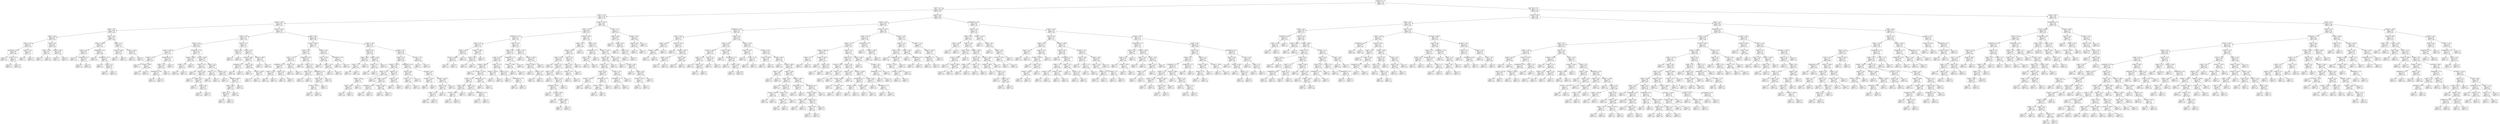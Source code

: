digraph Tree {
node [shape=box] ;
0 [label="typeEvent <= 1.5\nmse = 2.733\nsamples = 700\nvalue = 4.76"] ;
1 [label="main <= 1.5\nmse = 0.105\nsamples = 325\nvalue = 3.024"] ;
0 -> 1 [labeldistance=2.5, labelangle=45, headlabel="True"] ;
2 [label="camber <= -0.45\nmse = 0.044\nsamples = 164\nvalue = 2.773"] ;
1 -> 2 ;
3 [label="toespoor <= 997.5\nmse = 0.043\nsamples = 97\nvalue = 2.827"] ;
2 -> 3 ;
4 [label="hoogte <= 30.5\nmse = 0.046\nsamples = 20\nvalue = 2.936"] ;
3 -> 4 ;
5 [label="hoogte <= 24.5\nmse = 0.059\nsamples = 9\nvalue = 2.853"] ;
4 -> 5 ;
6 [label="hoogte <= 23.5\nmse = 0.011\nsamples = 5\nvalue = 3.018"] ;
5 -> 6 ;
7 [label="bandendruk <= 0.65\nmse = 0.004\nsamples = 3\nvalue = 2.943"] ;
6 -> 7 ;
8 [label="mse = 0.0\nsamples = 1\nvalue = 3.03"] ;
7 -> 8 ;
9 [label="hoogte <= 22.0\nmse = 0.0\nsamples = 2\nvalue = 2.9"] ;
7 -> 9 ;
10 [label="mse = 0.0\nsamples = 1\nvalue = 2.91"] ;
9 -> 10 ;
11 [label="mse = -0.0\nsamples = 1\nvalue = 2.89"] ;
9 -> 11 ;
12 [label="camber <= -0.75\nmse = 0.001\nsamples = 2\nvalue = 3.13"] ;
6 -> 12 ;
13 [label="mse = 0.0\nsamples = 1\nvalue = 3.1"] ;
12 -> 13 ;
14 [label="mse = 0.0\nsamples = 1\nvalue = 3.16"] ;
12 -> 14 ;
15 [label="camber <= -0.8\nmse = 0.042\nsamples = 4\nvalue = 2.648"] ;
5 -> 15 ;
16 [label="camber <= -0.95\nmse = 0.014\nsamples = 2\nvalue = 2.83"] ;
15 -> 16 ;
17 [label="mse = 0.0\nsamples = 1\nvalue = 2.71"] ;
16 -> 17 ;
18 [label="mse = 0.0\nsamples = 1\nvalue = 2.95"] ;
16 -> 18 ;
19 [label="toespoor <= 995.5\nmse = 0.003\nsamples = 2\nvalue = 2.465"] ;
15 -> 19 ;
20 [label="mse = 0.0\nsamples = 1\nvalue = 2.52"] ;
19 -> 20 ;
21 [label="mse = 0.0\nsamples = 1\nvalue = 2.41"] ;
19 -> 21 ;
22 [label="hoogte <= 39.5\nmse = 0.026\nsamples = 11\nvalue = 3.004"] ;
4 -> 22 ;
23 [label="toespoor <= 995.5\nmse = 0.018\nsamples = 7\nvalue = 3.069"] ;
22 -> 23 ;
24 [label="hoogte <= 37.5\nmse = 0.005\nsamples = 3\nvalue = 3.18"] ;
23 -> 24 ;
25 [label="mse = 0.0\nsamples = 1\nvalue = 3.26"] ;
24 -> 25 ;
26 [label="bandendruk <= 0.7\nmse = 0.002\nsamples = 2\nvalue = 3.14"] ;
24 -> 26 ;
27 [label="mse = 0.0\nsamples = 1\nvalue = 3.19"] ;
26 -> 27 ;
28 [label="mse = 0.0\nsamples = 1\nvalue = 3.09"] ;
26 -> 28 ;
29 [label="bandendruk <= 0.65\nmse = 0.011\nsamples = 4\nvalue = 2.985"] ;
23 -> 29 ;
30 [label="mse = 0.0\nsamples = 1\nvalue = 3.09"] ;
29 -> 30 ;
31 [label="bandendruk <= 0.75\nmse = 0.01\nsamples = 3\nvalue = 2.95"] ;
29 -> 31 ;
32 [label="mse = 0.0\nsamples = 1\nvalue = 2.83"] ;
31 -> 32 ;
33 [label="camber <= -0.7\nmse = 0.004\nsamples = 2\nvalue = 3.01"] ;
31 -> 33 ;
34 [label="mse = 0.0\nsamples = 1\nvalue = 3.07"] ;
33 -> 34 ;
35 [label="mse = 0.0\nsamples = 1\nvalue = 2.95"] ;
33 -> 35 ;
36 [label="camber <= -0.7\nmse = 0.021\nsamples = 4\nvalue = 2.89"] ;
22 -> 36 ;
37 [label="toespoor <= 996.0\nmse = 0.002\nsamples = 2\nvalue = 2.765"] ;
36 -> 37 ;
38 [label="mse = 0.0\nsamples = 1\nvalue = 2.72"] ;
37 -> 38 ;
39 [label="mse = 0.0\nsamples = 1\nvalue = 2.81"] ;
37 -> 39 ;
40 [label="toespoor <= 995.5\nmse = 0.009\nsamples = 2\nvalue = 3.015"] ;
36 -> 40 ;
41 [label="mse = 0.0\nsamples = 1\nvalue = 2.92"] ;
40 -> 41 ;
42 [label="mse = 0.0\nsamples = 1\nvalue = 3.11"] ;
40 -> 42 ;
43 [label="toespoor <= 1001.5\nmse = 0.038\nsamples = 77\nvalue = 2.798"] ;
3 -> 43 ;
44 [label="camber <= -0.65\nmse = 0.027\nsamples = 31\nvalue = 2.708"] ;
43 -> 44 ;
45 [label="hoogte <= 28.5\nmse = 0.024\nsamples = 22\nvalue = 2.662"] ;
44 -> 45 ;
46 [label="toespoor <= 999.5\nmse = 0.018\nsamples = 7\nvalue = 2.546"] ;
45 -> 46 ;
47 [label="camber <= -0.9\nmse = 0.0\nsamples = 3\nvalue = 2.677"] ;
46 -> 47 ;
48 [label="mse = 0.0\nsamples = 1\nvalue = 2.7"] ;
47 -> 48 ;
49 [label="toespoor <= 998.5\nmse = 0.0\nsamples = 2\nvalue = 2.665"] ;
47 -> 49 ;
50 [label="mse = 0.0\nsamples = 1\nvalue = 2.66"] ;
49 -> 50 ;
51 [label="mse = -0.0\nsamples = 1\nvalue = 2.67"] ;
49 -> 51 ;
52 [label="bandendruk <= 0.75\nmse = 0.008\nsamples = 4\nvalue = 2.448"] ;
46 -> 52 ;
53 [label="hoogte <= 23.5\nmse = 0.001\nsamples = 3\nvalue = 2.497"] ;
52 -> 53 ;
54 [label="bandendruk <= 0.65\nmse = 0.0\nsamples = 2\nvalue = 2.475"] ;
53 -> 54 ;
55 [label="mse = 0.0\nsamples = 1\nvalue = 2.48"] ;
54 -> 55 ;
56 [label="mse = -0.0\nsamples = 1\nvalue = 2.47"] ;
54 -> 56 ;
57 [label="mse = -0.0\nsamples = 1\nvalue = 2.54"] ;
53 -> 57 ;
58 [label="mse = 0.0\nsamples = 1\nvalue = 2.3"] ;
52 -> 58 ;
59 [label="bandendruk <= 0.65\nmse = 0.018\nsamples = 15\nvalue = 2.717"] ;
45 -> 59 ;
60 [label="toespoor <= 999.0\nmse = 0.006\nsamples = 3\nvalue = 2.893"] ;
59 -> 60 ;
61 [label="hoogte <= 31.0\nmse = 0.0\nsamples = 2\nvalue = 2.84"] ;
60 -> 61 ;
62 [label="mse = 0.0\nsamples = 1\nvalue = 2.86"] ;
61 -> 62 ;
63 [label="mse = 0.0\nsamples = 1\nvalue = 2.82"] ;
61 -> 63 ;
64 [label="mse = 0.0\nsamples = 1\nvalue = 3.0"] ;
60 -> 64 ;
65 [label="toespoor <= 998.5\nmse = 0.012\nsamples = 12\nvalue = 2.672"] ;
59 -> 65 ;
66 [label="camber <= -0.85\nmse = 0.01\nsamples = 5\nvalue = 2.618"] ;
65 -> 66 ;
67 [label="mse = 0.0\nsamples = 1\nvalue = 2.49"] ;
66 -> 67 ;
68 [label="hoogte <= 30.5\nmse = 0.008\nsamples = 4\nvalue = 2.65"] ;
66 -> 68 ;
69 [label="mse = 0.0\nsamples = 1\nvalue = 2.74"] ;
68 -> 69 ;
70 [label="hoogte <= 33.5\nmse = 0.007\nsamples = 3\nvalue = 2.62"] ;
68 -> 70 ;
71 [label="mse = 0.0\nsamples = 1\nvalue = 2.51"] ;
70 -> 71 ;
72 [label="hoogte <= 36.5\nmse = 0.001\nsamples = 2\nvalue = 2.675"] ;
70 -> 72 ;
73 [label="mse = 0.0\nsamples = 1\nvalue = 2.64"] ;
72 -> 73 ;
74 [label="mse = 0.0\nsamples = 1\nvalue = 2.71"] ;
72 -> 74 ;
75 [label="hoogte <= 32.0\nmse = 0.009\nsamples = 7\nvalue = 2.711"] ;
65 -> 75 ;
76 [label="camber <= -0.75\nmse = 0.0\nsamples = 2\nvalue = 2.625"] ;
75 -> 76 ;
77 [label="mse = 0.0\nsamples = 1\nvalue = 2.62"] ;
76 -> 77 ;
78 [label="mse = 0.0\nsamples = 1\nvalue = 2.63"] ;
76 -> 78 ;
79 [label="hoogte <= 33.5\nmse = 0.008\nsamples = 5\nvalue = 2.746"] ;
75 -> 79 ;
80 [label="mse = 0.0\nsamples = 1\nvalue = 2.87"] ;
79 -> 80 ;
81 [label="toespoor <= 1000.5\nmse = 0.006\nsamples = 4\nvalue = 2.715"] ;
79 -> 81 ;
82 [label="hoogte <= 38.5\nmse = 0.004\nsamples = 3\nvalue = 2.743"] ;
81 -> 82 ;
83 [label="camber <= -0.8\nmse = 0.001\nsamples = 2\nvalue = 2.7"] ;
82 -> 83 ;
84 [label="mse = 0.0\nsamples = 1\nvalue = 2.73"] ;
83 -> 84 ;
85 [label="mse = -0.0\nsamples = 1\nvalue = 2.67"] ;
83 -> 85 ;
86 [label="mse = -0.0\nsamples = 1\nvalue = 2.83"] ;
82 -> 86 ;
87 [label="mse = 0.0\nsamples = 1\nvalue = 2.63"] ;
81 -> 87 ;
88 [label="hoogte <= 27.0\nmse = 0.017\nsamples = 9\nvalue = 2.82"] ;
44 -> 88 ;
89 [label="hoogte <= 23.5\nmse = 0.004\nsamples = 2\nvalue = 3.01"] ;
88 -> 89 ;
90 [label="mse = 0.0\nsamples = 1\nvalue = 3.07"] ;
89 -> 90 ;
91 [label="mse = 0.0\nsamples = 1\nvalue = 2.95"] ;
89 -> 91 ;
92 [label="hoogte <= 37.5\nmse = 0.007\nsamples = 7\nvalue = 2.766"] ;
88 -> 92 ;
93 [label="toespoor <= 998.5\nmse = 0.008\nsamples = 5\nvalue = 2.79"] ;
92 -> 93 ;
94 [label="bandendruk <= 0.7\nmse = 0.001\nsamples = 2\nvalue = 2.725"] ;
93 -> 94 ;
95 [label="mse = 0.0\nsamples = 1\nvalue = 2.69"] ;
94 -> 95 ;
96 [label="mse = 0.0\nsamples = 1\nvalue = 2.76"] ;
94 -> 96 ;
97 [label="hoogte <= 34.5\nmse = 0.008\nsamples = 3\nvalue = 2.833"] ;
93 -> 97 ;
98 [label="mse = 0.0\nsamples = 1\nvalue = 2.94"] ;
97 -> 98 ;
99 [label="toespoor <= 1000.0\nmse = 0.004\nsamples = 2\nvalue = 2.78"] ;
97 -> 99 ;
100 [label="mse = 0.0\nsamples = 1\nvalue = 2.72"] ;
99 -> 100 ;
101 [label="mse = -0.0\nsamples = 1\nvalue = 2.84"] ;
99 -> 101 ;
102 [label="toespoor <= 999.0\nmse = 0.001\nsamples = 2\nvalue = 2.705"] ;
92 -> 102 ;
103 [label="mse = 0.0\nsamples = 1\nvalue = 2.73"] ;
102 -> 103 ;
104 [label="mse = 0.0\nsamples = 1\nvalue = 2.68"] ;
102 -> 104 ;
105 [label="hoogte <= 26.0\nmse = 0.036\nsamples = 46\nvalue = 2.859"] ;
43 -> 105 ;
106 [label="toespoor <= 1004.5\nmse = 0.033\nsamples = 19\nvalue = 2.77"] ;
105 -> 106 ;
107 [label="hoogte <= 21.5\nmse = 0.028\nsamples = 13\nvalue = 2.704"] ;
106 -> 107 ;
108 [label="camber <= -0.65\nmse = 0.021\nsamples = 6\nvalue = 2.783"] ;
107 -> 108 ;
109 [label="bandendruk <= 0.75\nmse = 0.009\nsamples = 4\nvalue = 2.87"] ;
108 -> 109 ;
110 [label="camber <= -0.85\nmse = 0.006\nsamples = 2\nvalue = 2.94"] ;
109 -> 110 ;
111 [label="mse = 0.0\nsamples = 1\nvalue = 2.86"] ;
110 -> 111 ;
112 [label="mse = -0.0\nsamples = 1\nvalue = 3.02"] ;
110 -> 112 ;
113 [label="camber <= -0.8\nmse = 0.001\nsamples = 2\nvalue = 2.8"] ;
109 -> 113 ;
114 [label="mse = 0.0\nsamples = 1\nvalue = 2.83"] ;
113 -> 114 ;
115 [label="mse = 0.0\nsamples = 1\nvalue = 2.77"] ;
113 -> 115 ;
116 [label="hoogte <= 20.5\nmse = 0.0\nsamples = 2\nvalue = 2.61"] ;
108 -> 116 ;
117 [label="mse = 0.0\nsamples = 1\nvalue = 2.63"] ;
116 -> 117 ;
118 [label="mse = 0.0\nsamples = 1\nvalue = 2.59"] ;
116 -> 118 ;
119 [label="bandendruk <= 0.65\nmse = 0.025\nsamples = 7\nvalue = 2.636"] ;
107 -> 119 ;
120 [label="mse = 0.0\nsamples = 1\nvalue = 2.88"] ;
119 -> 120 ;
121 [label="hoogte <= 23.5\nmse = 0.017\nsamples = 6\nvalue = 2.595"] ;
119 -> 121 ;
122 [label="hoogte <= 22.5\nmse = 0.003\nsamples = 2\nvalue = 2.475"] ;
121 -> 122 ;
123 [label="mse = 0.0\nsamples = 1\nvalue = 2.42"] ;
122 -> 123 ;
124 [label="mse = 0.0\nsamples = 1\nvalue = 2.53"] ;
122 -> 124 ;
125 [label="bandendruk <= 0.75\nmse = 0.013\nsamples = 4\nvalue = 2.655"] ;
121 -> 125 ;
126 [label="hoogte <= 24.5\nmse = 0.004\nsamples = 3\nvalue = 2.713"] ;
125 -> 126 ;
127 [label="toespoor <= 1003.0\nmse = 0.0\nsamples = 2\nvalue = 2.67"] ;
126 -> 127 ;
128 [label="mse = 0.0\nsamples = 1\nvalue = 2.65"] ;
127 -> 128 ;
129 [label="mse = 0.0\nsamples = 1\nvalue = 2.69"] ;
127 -> 129 ;
130 [label="mse = -0.0\nsamples = 1\nvalue = 2.8"] ;
126 -> 130 ;
131 [label="mse = -0.0\nsamples = 1\nvalue = 2.48"] ;
125 -> 131 ;
132 [label="hoogte <= 22.5\nmse = 0.013\nsamples = 6\nvalue = 2.913"] ;
106 -> 132 ;
133 [label="camber <= -0.85\nmse = 0.007\nsamples = 4\nvalue = 2.848"] ;
132 -> 133 ;
134 [label="mse = 0.01\nsamples = 2\nvalue = 2.81"] ;
133 -> 134 ;
135 [label="camber <= -0.75\nmse = 0.001\nsamples = 2\nvalue = 2.885"] ;
133 -> 135 ;
136 [label="mse = 0.0\nsamples = 1\nvalue = 2.91"] ;
135 -> 136 ;
137 [label="mse = 0.0\nsamples = 1\nvalue = 2.86"] ;
135 -> 137 ;
138 [label="bandendruk <= 0.65\nmse = 0.0\nsamples = 2\nvalue = 3.045"] ;
132 -> 138 ;
139 [label="mse = 0.0\nsamples = 1\nvalue = 3.04"] ;
138 -> 139 ;
140 [label="mse = 0.0\nsamples = 1\nvalue = 3.05"] ;
138 -> 140 ;
141 [label="camber <= -0.85\nmse = 0.029\nsamples = 27\nvalue = 2.921"] ;
105 -> 141 ;
142 [label="hoogte <= 33.5\nmse = 0.005\nsamples = 6\nvalue = 3.022"] ;
141 -> 142 ;
143 [label="hoogte <= 30.0\nmse = 0.002\nsamples = 3\nvalue = 3.083"] ;
142 -> 143 ;
144 [label="hoogte <= 27.5\nmse = 0.0\nsamples = 2\nvalue = 3.055"] ;
143 -> 144 ;
145 [label="mse = 0.0\nsamples = 1\nvalue = 3.05"] ;
144 -> 145 ;
146 [label="mse = 0.0\nsamples = 1\nvalue = 3.06"] ;
144 -> 146 ;
147 [label="mse = -0.0\nsamples = 1\nvalue = 3.14"] ;
143 -> 147 ;
148 [label="camber <= -0.95\nmse = 0.001\nsamples = 3\nvalue = 2.96"] ;
142 -> 148 ;
149 [label="hoogte <= 37.0\nmse = 0.0\nsamples = 2\nvalue = 2.985"] ;
148 -> 149 ;
150 [label="mse = 0.0\nsamples = 1\nvalue = 2.97"] ;
149 -> 150 ;
151 [label="mse = -0.0\nsamples = 1\nvalue = 3.0"] ;
149 -> 151 ;
152 [label="mse = -0.0\nsamples = 1\nvalue = 2.91"] ;
148 -> 152 ;
153 [label="hoogte <= 37.5\nmse = 0.032\nsamples = 21\nvalue = 2.893"] ;
141 -> 153 ;
154 [label="hoogte <= 33.5\nmse = 0.031\nsamples = 19\nvalue = 2.872"] ;
153 -> 154 ;
155 [label="toespoor <= 1003.5\nmse = 0.034\nsamples = 10\nvalue = 2.938"] ;
154 -> 155 ;
156 [label="hoogte <= 32.5\nmse = 0.02\nsamples = 4\nvalue = 2.845"] ;
155 -> 156 ;
157 [label="hoogte <= 30.5\nmse = 0.01\nsamples = 3\nvalue = 2.78"] ;
156 -> 157 ;
158 [label="hoogte <= 28.5\nmse = 0.002\nsamples = 2\nvalue = 2.845"] ;
157 -> 158 ;
159 [label="mse = 0.0\nsamples = 1\nvalue = 2.89"] ;
158 -> 159 ;
160 [label="mse = 0.0\nsamples = 1\nvalue = 2.8"] ;
158 -> 160 ;
161 [label="mse = -0.0\nsamples = 1\nvalue = 2.65"] ;
157 -> 161 ;
162 [label="mse = -0.0\nsamples = 1\nvalue = 3.04"] ;
156 -> 162 ;
163 [label="camber <= -0.7\nmse = 0.034\nsamples = 6\nvalue = 3.0"] ;
155 -> 163 ;
164 [label="hoogte <= 32.5\nmse = 0.032\nsamples = 4\nvalue = 2.922"] ;
163 -> 164 ;
165 [label="bandendruk <= 0.65\nmse = 0.032\nsamples = 2\nvalue = 3.04"] ;
164 -> 165 ;
166 [label="mse = 0.0\nsamples = 1\nvalue = 2.86"] ;
165 -> 166 ;
167 [label="mse = 0.0\nsamples = 1\nvalue = 3.22"] ;
165 -> 167 ;
168 [label="toespoor <= 1004.5\nmse = 0.003\nsamples = 2\nvalue = 2.805"] ;
164 -> 168 ;
169 [label="mse = 0.0\nsamples = 1\nvalue = 2.86"] ;
168 -> 169 ;
170 [label="mse = 0.0\nsamples = 1\nvalue = 2.75"] ;
168 -> 170 ;
171 [label="camber <= -0.55\nmse = 0.002\nsamples = 2\nvalue = 3.155"] ;
163 -> 171 ;
172 [label="mse = 0.0\nsamples = 1\nvalue = 3.11"] ;
171 -> 172 ;
173 [label="mse = 0.0\nsamples = 1\nvalue = 3.2"] ;
171 -> 173 ;
174 [label="bandendruk <= 0.65\nmse = 0.017\nsamples = 9\nvalue = 2.798"] ;
154 -> 174 ;
175 [label="hoogte <= 36.0\nmse = 0.009\nsamples = 3\nvalue = 2.913"] ;
174 -> 175 ;
176 [label="camber <= -0.75\nmse = 0.0\nsamples = 2\nvalue = 2.98"] ;
175 -> 176 ;
177 [label="mse = 0.0\nsamples = 1\nvalue = 3.0"] ;
176 -> 177 ;
178 [label="mse = 0.0\nsamples = 1\nvalue = 2.96"] ;
176 -> 178 ;
179 [label="mse = 0.0\nsamples = 1\nvalue = 2.78"] ;
175 -> 179 ;
180 [label="hoogte <= 35.5\nmse = 0.011\nsamples = 6\nvalue = 2.74"] ;
174 -> 180 ;
181 [label="toespoor <= 1003.5\nmse = 0.002\nsamples = 2\nvalue = 2.65"] ;
180 -> 181 ;
182 [label="mse = 0.0\nsamples = 1\nvalue = 2.6"] ;
181 -> 182 ;
183 [label="mse = -0.0\nsamples = 1\nvalue = 2.7"] ;
181 -> 183 ;
184 [label="toespoor <= 1004.5\nmse = 0.009\nsamples = 4\nvalue = 2.785"] ;
180 -> 184 ;
185 [label="camber <= -0.6\nmse = 0.004\nsamples = 3\nvalue = 2.83"] ;
184 -> 185 ;
186 [label="camber <= -0.75\nmse = 0.002\nsamples = 2\nvalue = 2.79"] ;
185 -> 186 ;
187 [label="mse = 0.0\nsamples = 1\nvalue = 2.83"] ;
186 -> 187 ;
188 [label="mse = 0.0\nsamples = 1\nvalue = 2.75"] ;
186 -> 188 ;
189 [label="mse = 0.0\nsamples = 1\nvalue = 2.91"] ;
185 -> 189 ;
190 [label="mse = -0.0\nsamples = 1\nvalue = 2.65"] ;
184 -> 190 ;
191 [label="hoogte <= 38.5\nmse = 0.0\nsamples = 2\nvalue = 3.095"] ;
153 -> 191 ;
192 [label="mse = 0.0\nsamples = 1\nvalue = 3.11"] ;
191 -> 192 ;
193 [label="mse = 0.0\nsamples = 1\nvalue = 3.08"] ;
191 -> 193 ;
194 [label="toespoor <= 1004.5\nmse = 0.035\nsamples = 67\nvalue = 2.696"] ;
2 -> 194 ;
195 [label="hoogte <= 30.5\nmse = 0.032\nsamples = 59\nvalue = 2.672"] ;
194 -> 195 ;
196 [label="bandendruk <= 0.65\nmse = 0.027\nsamples = 28\nvalue = 2.613"] ;
195 -> 196 ;
197 [label="hoogte <= 27.5\nmse = 0.027\nsamples = 6\nvalue = 2.738"] ;
196 -> 197 ;
198 [label="hoogte <= 26.0\nmse = 0.033\nsamples = 3\nvalue = 2.823"] ;
197 -> 198 ;
199 [label="toespoor <= 1000.0\nmse = 0.007\nsamples = 2\nvalue = 2.705"] ;
198 -> 199 ;
200 [label="mse = 0.0\nsamples = 1\nvalue = 2.62"] ;
199 -> 200 ;
201 [label="mse = 0.0\nsamples = 1\nvalue = 2.79"] ;
199 -> 201 ;
202 [label="mse = -0.0\nsamples = 1\nvalue = 3.06"] ;
198 -> 202 ;
203 [label="toespoor <= 1003.5\nmse = 0.008\nsamples = 3\nvalue = 2.653"] ;
197 -> 203 ;
204 [label="hoogte <= 29.0\nmse = 0.001\nsamples = 2\nvalue = 2.595"] ;
203 -> 204 ;
205 [label="mse = 0.0\nsamples = 1\nvalue = 2.56"] ;
204 -> 205 ;
206 [label="mse = 0.0\nsamples = 1\nvalue = 2.63"] ;
204 -> 206 ;
207 [label="mse = -0.0\nsamples = 1\nvalue = 2.77"] ;
203 -> 207 ;
208 [label="camber <= -0.15\nmse = 0.022\nsamples = 22\nvalue = 2.578"] ;
196 -> 208 ;
209 [label="hoogte <= 29.5\nmse = 0.015\nsamples = 17\nvalue = 2.535"] ;
208 -> 209 ;
210 [label="hoogte <= 23.5\nmse = 0.016\nsamples = 14\nvalue = 2.552"] ;
209 -> 210 ;
211 [label="toespoor <= 996.5\nmse = 0.016\nsamples = 9\nvalue = 2.521"] ;
210 -> 211 ;
212 [label="mse = 0.0\nsamples = 1\nvalue = 2.68"] ;
211 -> 212 ;
213 [label="toespoor <= 1002.5\nmse = 0.014\nsamples = 8\nvalue = 2.501"] ;
211 -> 213 ;
214 [label="camber <= -0.35\nmse = 0.01\nsamples = 6\nvalue = 2.46"] ;
213 -> 214 ;
215 [label="hoogte <= 22.5\nmse = 0.009\nsamples = 3\nvalue = 2.403"] ;
214 -> 215 ;
216 [label="toespoor <= 999.5\nmse = 0.0\nsamples = 2\nvalue = 2.47"] ;
215 -> 216 ;
217 [label="mse = 0.0\nsamples = 1\nvalue = 2.46"] ;
216 -> 217 ;
218 [label="mse = 0.0\nsamples = 1\nvalue = 2.48"] ;
216 -> 218 ;
219 [label="mse = 0.0\nsamples = 1\nvalue = 2.27"] ;
215 -> 219 ;
220 [label="hoogte <= 22.5\nmse = 0.004\nsamples = 3\nvalue = 2.517"] ;
214 -> 220 ;
221 [label="mse = 0.0\nsamples = 1\nvalue = 2.43"] ;
220 -> 221 ;
222 [label="bandendruk <= 0.75\nmse = 0.0\nsamples = 2\nvalue = 2.56"] ;
220 -> 222 ;
223 [label="mse = 0.0\nsamples = 1\nvalue = 2.57"] ;
222 -> 223 ;
224 [label="mse = 0.0\nsamples = 1\nvalue = 2.55"] ;
222 -> 224 ;
225 [label="bandendruk <= 0.75\nmse = 0.007\nsamples = 2\nvalue = 2.625"] ;
213 -> 225 ;
226 [label="mse = 0.0\nsamples = 1\nvalue = 2.71"] ;
225 -> 226 ;
227 [label="mse = 0.0\nsamples = 1\nvalue = 2.54"] ;
225 -> 227 ;
228 [label="camber <= -0.25\nmse = 0.011\nsamples = 5\nvalue = 2.608"] ;
210 -> 228 ;
229 [label="toespoor <= 1000.5\nmse = 0.004\nsamples = 2\nvalue = 2.72"] ;
228 -> 229 ;
230 [label="mse = 0.0\nsamples = 1\nvalue = 2.78"] ;
229 -> 230 ;
231 [label="mse = 0.0\nsamples = 1\nvalue = 2.66"] ;
229 -> 231 ;
232 [label="hoogte <= 25.0\nmse = 0.002\nsamples = 3\nvalue = 2.533"] ;
228 -> 232 ;
233 [label="mse = 0.0\nsamples = 1\nvalue = 2.6"] ;
232 -> 233 ;
234 [label="bandendruk <= 0.75\nmse = 0.0\nsamples = 2\nvalue = 2.5"] ;
232 -> 234 ;
235 [label="mse = 0.0\nsamples = 1\nvalue = 2.48"] ;
234 -> 235 ;
236 [label="mse = 0.0\nsamples = 1\nvalue = 2.52"] ;
234 -> 236 ;
237 [label="bandendruk <= 0.75\nmse = 0.003\nsamples = 3\nvalue = 2.453"] ;
209 -> 237 ;
238 [label="toespoor <= 1000.5\nmse = 0.0\nsamples = 2\nvalue = 2.49"] ;
237 -> 238 ;
239 [label="mse = 0.0\nsamples = 1\nvalue = 2.51"] ;
238 -> 239 ;
240 [label="mse = -0.0\nsamples = 1\nvalue = 2.47"] ;
238 -> 240 ;
241 [label="mse = 0.0\nsamples = 1\nvalue = 2.38"] ;
237 -> 241 ;
242 [label="toespoor <= 997.5\nmse = 0.017\nsamples = 5\nvalue = 2.726"] ;
208 -> 242 ;
243 [label="mse = 0.0\nsamples = 1\nvalue = 2.93"] ;
242 -> 243 ;
244 [label="toespoor <= 1001.0\nmse = 0.009\nsamples = 4\nvalue = 2.675"] ;
242 -> 244 ;
245 [label="toespoor <= 999.0\nmse = 0.001\nsamples = 3\nvalue = 2.623"] ;
244 -> 245 ;
246 [label="mse = 0.0\nsamples = 1\nvalue = 2.58"] ;
245 -> 246 ;
247 [label="hoogte <= 22.5\nmse = 0.0\nsamples = 2\nvalue = 2.645"] ;
245 -> 247 ;
248 [label="mse = 0.0\nsamples = 1\nvalue = 2.65"] ;
247 -> 248 ;
249 [label="mse = 0.0\nsamples = 1\nvalue = 2.64"] ;
247 -> 249 ;
250 [label="mse = 0.0\nsamples = 1\nvalue = 2.83"] ;
244 -> 250 ;
251 [label="toespoor <= 998.5\nmse = 0.03\nsamples = 31\nvalue = 2.726"] ;
195 -> 251 ;
252 [label="camber <= -0.15\nmse = 0.04\nsamples = 13\nvalue = 2.659"] ;
251 -> 252 ;
253 [label="toespoor <= 997.5\nmse = 0.03\nsamples = 12\nvalue = 2.628"] ;
252 -> 253 ;
254 [label="camber <= -0.35\nmse = 0.026\nsamples = 8\nvalue = 2.691"] ;
253 -> 254 ;
255 [label="mse = 0.0\nsamples = 1\nvalue = 2.46"] ;
254 -> 255 ;
256 [label="hoogte <= 37.5\nmse = 0.021\nsamples = 7\nvalue = 2.724"] ;
254 -> 256 ;
257 [label="hoogte <= 31.5\nmse = 0.018\nsamples = 6\nvalue = 2.753"] ;
256 -> 257 ;
258 [label="mse = 0.0\nsamples = 1\nvalue = 2.57"] ;
257 -> 258 ;
259 [label="camber <= -0.25\nmse = 0.014\nsamples = 5\nvalue = 2.79"] ;
257 -> 259 ;
260 [label="bandendruk <= 0.65\nmse = 0.012\nsamples = 4\nvalue = 2.758"] ;
259 -> 260 ;
261 [label="mse = 0.0\nsamples = 1\nvalue = 2.9"] ;
260 -> 261 ;
262 [label="toespoor <= 995.5\nmse = 0.007\nsamples = 3\nvalue = 2.71"] ;
260 -> 262 ;
263 [label="mse = 0.0\nsamples = 1\nvalue = 2.81"] ;
262 -> 263 ;
264 [label="toespoor <= 996.5\nmse = 0.004\nsamples = 2\nvalue = 2.66"] ;
262 -> 264 ;
265 [label="mse = 0.0\nsamples = 1\nvalue = 2.6"] ;
264 -> 265 ;
266 [label="mse = 0.0\nsamples = 1\nvalue = 2.72"] ;
264 -> 266 ;
267 [label="mse = 0.0\nsamples = 1\nvalue = 2.92"] ;
259 -> 267 ;
268 [label="mse = -0.0\nsamples = 1\nvalue = 2.55"] ;
256 -> 268 ;
269 [label="hoogte <= 37.5\nmse = 0.014\nsamples = 4\nvalue = 2.5"] ;
253 -> 269 ;
270 [label="hoogte <= 35.5\nmse = 0.003\nsamples = 3\nvalue = 2.437"] ;
269 -> 270 ;
271 [label="camber <= -0.25\nmse = 0.0\nsamples = 2\nvalue = 2.4"] ;
270 -> 271 ;
272 [label="mse = 0.0\nsamples = 1\nvalue = 2.41"] ;
271 -> 272 ;
273 [label="mse = -0.0\nsamples = 1\nvalue = 2.39"] ;
271 -> 273 ;
274 [label="mse = 0.0\nsamples = 1\nvalue = 2.51"] ;
270 -> 274 ;
275 [label="mse = -0.0\nsamples = 1\nvalue = 2.69"] ;
269 -> 275 ;
276 [label="mse = 0.0\nsamples = 1\nvalue = 3.04"] ;
252 -> 276 ;
277 [label="hoogte <= 32.5\nmse = 0.017\nsamples = 18\nvalue = 2.774"] ;
251 -> 277 ;
278 [label="bandendruk <= 0.75\nmse = 0.01\nsamples = 4\nvalue = 2.918"] ;
277 -> 278 ;
279 [label="camber <= -0.35\nmse = 0.002\nsamples = 3\nvalue = 2.97"] ;
278 -> 279 ;
280 [label="mse = 0.0\nsamples = 1\nvalue = 2.91"] ;
279 -> 280 ;
281 [label="mse = 0.0\nsamples = 2\nvalue = 3.0"] ;
279 -> 281 ;
282 [label="mse = 0.0\nsamples = 1\nvalue = 2.76"] ;
278 -> 282 ;
283 [label="toespoor <= 1002.5\nmse = 0.011\nsamples = 14\nvalue = 2.734"] ;
277 -> 283 ;
284 [label="hoogte <= 39.0\nmse = 0.006\nsamples = 9\nvalue = 2.784"] ;
283 -> 284 ;
285 [label="camber <= -0.15\nmse = 0.003\nsamples = 8\nvalue = 2.766"] ;
284 -> 285 ;
286 [label="hoogte <= 36.0\nmse = 0.004\nsamples = 5\nvalue = 2.742"] ;
285 -> 286 ;
287 [label="toespoor <= 1000.0\nmse = 0.0\nsamples = 2\nvalue = 2.67"] ;
286 -> 287 ;
288 [label="mse = 0.0\nsamples = 1\nvalue = 2.68"] ;
287 -> 288 ;
289 [label="mse = 0.0\nsamples = 1\nvalue = 2.66"] ;
287 -> 289 ;
290 [label="bandendruk <= 0.65\nmse = 0.0\nsamples = 3\nvalue = 2.79"] ;
286 -> 290 ;
291 [label="toespoor <= 1000.5\nmse = 0.0\nsamples = 2\nvalue = 2.805"] ;
290 -> 291 ;
292 [label="mse = 0.0\nsamples = 1\nvalue = 2.81"] ;
291 -> 292 ;
293 [label="mse = 0.0\nsamples = 1\nvalue = 2.8"] ;
291 -> 293 ;
294 [label="mse = 0.0\nsamples = 1\nvalue = 2.76"] ;
290 -> 294 ;
295 [label="hoogte <= 35.0\nmse = 0.0\nsamples = 3\nvalue = 2.807"] ;
285 -> 295 ;
296 [label="bandendruk <= 0.75\nmse = 0.0\nsamples = 2\nvalue = 2.815"] ;
295 -> 296 ;
297 [label="mse = 0.0\nsamples = 1\nvalue = 2.82"] ;
296 -> 297 ;
298 [label="mse = 0.0\nsamples = 1\nvalue = 2.81"] ;
296 -> 298 ;
299 [label="mse = 0.0\nsamples = 1\nvalue = 2.79"] ;
295 -> 299 ;
300 [label="mse = 0.0\nsamples = 1\nvalue = 2.93"] ;
284 -> 300 ;
301 [label="camber <= -0.35\nmse = 0.008\nsamples = 5\nvalue = 2.642"] ;
283 -> 301 ;
302 [label="mse = 0.0\nsamples = 1\nvalue = 2.77"] ;
301 -> 302 ;
303 [label="hoogte <= 34.0\nmse = 0.005\nsamples = 4\nvalue = 2.61"] ;
301 -> 303 ;
304 [label="mse = 0.0\nsamples = 1\nvalue = 2.69"] ;
303 -> 304 ;
305 [label="hoogte <= 39.5\nmse = 0.004\nsamples = 3\nvalue = 2.583"] ;
303 -> 305 ;
306 [label="toespoor <= 1003.5\nmse = 0.0\nsamples = 2\nvalue = 2.54"] ;
305 -> 306 ;
307 [label="mse = 0.0\nsamples = 1\nvalue = 2.56"] ;
306 -> 307 ;
308 [label="mse = -0.0\nsamples = 1\nvalue = 2.52"] ;
306 -> 308 ;
309 [label="mse = 0.0\nsamples = 1\nvalue = 2.67"] ;
305 -> 309 ;
310 [label="hoogte <= 27.5\nmse = 0.02\nsamples = 8\nvalue = 2.875"] ;
194 -> 310 ;
311 [label="hoogte <= 24.0\nmse = 0.006\nsamples = 4\nvalue = 2.788"] ;
310 -> 311 ;
312 [label="mse = 0.0\nsamples = 1\nvalue = 2.73"] ;
311 -> 312 ;
313 [label="hoogte <= 25.5\nmse = 0.007\nsamples = 3\nvalue = 2.807"] ;
311 -> 313 ;
314 [label="mse = 0.0\nsamples = 1\nvalue = 2.91"] ;
313 -> 314 ;
315 [label="camber <= -0.1\nmse = 0.002\nsamples = 2\nvalue = 2.755"] ;
313 -> 315 ;
316 [label="mse = 0.0\nsamples = 1\nvalue = 2.8"] ;
315 -> 316 ;
317 [label="mse = 0.0\nsamples = 1\nvalue = 2.71"] ;
315 -> 317 ;
318 [label="hoogte <= 39.0\nmse = 0.019\nsamples = 4\nvalue = 2.962"] ;
310 -> 318 ;
319 [label="hoogte <= 36.0\nmse = 0.003\nsamples = 3\nvalue = 3.037"] ;
318 -> 319 ;
320 [label="mse = 0.0\nsamples = 2\nvalue = 3.0"] ;
319 -> 320 ;
321 [label="mse = 0.0\nsamples = 1\nvalue = 3.11"] ;
319 -> 321 ;
322 [label="mse = -0.0\nsamples = 1\nvalue = 2.74"] ;
318 -> 322 ;
323 [label="hoogte <= 30.5\nmse = 0.038\nsamples = 161\nvalue = 3.28"] ;
1 -> 323 ;
324 [label="camber <= -0.45\nmse = 0.038\nsamples = 82\nvalue = 3.351"] ;
323 -> 324 ;
325 [label="bandendruk <= 0.65\nmse = 0.035\nsamples = 42\nvalue = 3.42"] ;
324 -> 325 ;
326 [label="camber <= -0.85\nmse = 0.032\nsamples = 9\nvalue = 3.52"] ;
325 -> 326 ;
327 [label="hoogte <= 24.0\nmse = 0.005\nsamples = 3\nvalue = 3.313"] ;
326 -> 327 ;
328 [label="toespoor <= 1003.0\nmse = 0.0\nsamples = 2\nvalue = 3.265"] ;
327 -> 328 ;
329 [label="mse = 0.0\nsamples = 1\nvalue = 3.25"] ;
328 -> 329 ;
330 [label="mse = 0.0\nsamples = 1\nvalue = 3.28"] ;
328 -> 330 ;
331 [label="mse = -0.0\nsamples = 1\nvalue = 3.41"] ;
327 -> 331 ;
332 [label="toespoor <= 997.0\nmse = 0.013\nsamples = 6\nvalue = 3.623"] ;
326 -> 332 ;
333 [label="mse = 0.0\nsamples = 1\nvalue = 3.41"] ;
332 -> 333 ;
334 [label="toespoor <= 1003.5\nmse = 0.005\nsamples = 5\nvalue = 3.666"] ;
332 -> 334 ;
335 [label="camber <= -0.65\nmse = 0.001\nsamples = 3\nvalue = 3.713"] ;
334 -> 335 ;
336 [label="mse = 0.0\nsamples = 1\nvalue = 3.76"] ;
335 -> 336 ;
337 [label="mse = 0.0\nsamples = 2\nvalue = 3.69"] ;
335 -> 337 ;
338 [label="hoogte <= 26.0\nmse = 0.002\nsamples = 2\nvalue = 3.595"] ;
334 -> 338 ;
339 [label="mse = 0.0\nsamples = 1\nvalue = 3.64"] ;
338 -> 339 ;
340 [label="mse = 0.0\nsamples = 1\nvalue = 3.55"] ;
338 -> 340 ;
341 [label="hoogte <= 23.5\nmse = 0.032\nsamples = 33\nvalue = 3.393"] ;
325 -> 341 ;
342 [label="hoogte <= 22.5\nmse = 0.043\nsamples = 10\nvalue = 3.454"] ;
341 -> 342 ;
343 [label="toespoor <= 1003.5\nmse = 0.039\nsamples = 5\nvalue = 3.352"] ;
342 -> 343 ;
344 [label="camber <= -0.65\nmse = 0.017\nsamples = 3\nvalue = 3.253"] ;
343 -> 344 ;
345 [label="mse = 0.0\nsamples = 1\nvalue = 3.09"] ;
344 -> 345 ;
346 [label="hoogte <= 21.5\nmse = 0.006\nsamples = 2\nvalue = 3.335"] ;
344 -> 346 ;
347 [label="mse = 0.0\nsamples = 1\nvalue = 3.26"] ;
346 -> 347 ;
348 [label="mse = 0.0\nsamples = 1\nvalue = 3.41"] ;
346 -> 348 ;
349 [label="hoogte <= 21.5\nmse = 0.036\nsamples = 2\nvalue = 3.5"] ;
343 -> 349 ;
350 [label="mse = 0.0\nsamples = 1\nvalue = 3.31"] ;
349 -> 350 ;
351 [label="mse = 0.0\nsamples = 1\nvalue = 3.69"] ;
349 -> 351 ;
352 [label="toespoor <= 996.5\nmse = 0.025\nsamples = 5\nvalue = 3.556"] ;
342 -> 352 ;
353 [label="mse = 0.0\nsamples = 1\nvalue = 3.84"] ;
352 -> 353 ;
354 [label="bandendruk <= 0.75\nmse = 0.006\nsamples = 4\nvalue = 3.485"] ;
352 -> 354 ;
355 [label="mse = 0.0\nsamples = 1\nvalue = 3.59"] ;
354 -> 355 ;
356 [label="camber <= -0.95\nmse = 0.003\nsamples = 3\nvalue = 3.45"] ;
354 -> 356 ;
357 [label="mse = 0.0\nsamples = 1\nvalue = 3.43"] ;
356 -> 357 ;
358 [label="mse = 0.005\nsamples = 2\nvalue = 3.46"] ;
356 -> 358 ;
359 [label="camber <= -0.85\nmse = 0.025\nsamples = 23\nvalue = 3.367"] ;
341 -> 359 ;
360 [label="toespoor <= 997.0\nmse = 0.027\nsamples = 3\nvalue = 3.183"] ;
359 -> 360 ;
361 [label="mse = 0.0\nsamples = 1\nvalue = 2.95"] ;
360 -> 361 ;
362 [label="camber <= -0.95\nmse = 0.0\nsamples = 2\nvalue = 3.3"] ;
360 -> 362 ;
363 [label="mse = 0.0\nsamples = 1\nvalue = 3.29"] ;
362 -> 363 ;
364 [label="mse = 0.0\nsamples = 1\nvalue = 3.31"] ;
362 -> 364 ;
365 [label="hoogte <= 24.5\nmse = 0.019\nsamples = 20\nvalue = 3.394"] ;
359 -> 365 ;
366 [label="toespoor <= 1000.0\nmse = 0.003\nsamples = 2\nvalue = 3.13"] ;
365 -> 366 ;
367 [label="mse = 0.0\nsamples = 1\nvalue = 3.18"] ;
366 -> 367 ;
368 [label="mse = 0.0\nsamples = 1\nvalue = 3.08"] ;
366 -> 368 ;
369 [label="toespoor <= 995.5\nmse = 0.012\nsamples = 18\nvalue = 3.424"] ;
365 -> 369 ;
370 [label="mse = 0.0\nsamples = 1\nvalue = 3.67"] ;
369 -> 370 ;
371 [label="toespoor <= 996.5\nmse = 0.009\nsamples = 17\nvalue = 3.409"] ;
369 -> 371 ;
372 [label="camber <= -0.65\nmse = 0.006\nsamples = 2\nvalue = 3.315"] ;
371 -> 372 ;
373 [label="mse = 0.0\nsamples = 1\nvalue = 3.24"] ;
372 -> 373 ;
374 [label="mse = -0.0\nsamples = 1\nvalue = 3.39"] ;
372 -> 374 ;
375 [label="camber <= -0.65\nmse = 0.008\nsamples = 15\nvalue = 3.422"] ;
371 -> 375 ;
376 [label="hoogte <= 25.5\nmse = 0.005\nsamples = 6\nvalue = 3.475"] ;
375 -> 376 ;
377 [label="mse = 0.0\nsamples = 1\nvalue = 3.58"] ;
376 -> 377 ;
378 [label="hoogte <= 27.5\nmse = 0.003\nsamples = 5\nvalue = 3.454"] ;
376 -> 378 ;
379 [label="toespoor <= 1000.5\nmse = 0.0\nsamples = 2\nvalue = 3.385"] ;
378 -> 379 ;
380 [label="mse = 0.0\nsamples = 1\nvalue = 3.38"] ;
379 -> 380 ;
381 [label="mse = 0.0\nsamples = 1\nvalue = 3.39"] ;
379 -> 381 ;
382 [label="hoogte <= 29.5\nmse = 0.0\nsamples = 3\nvalue = 3.5"] ;
378 -> 382 ;
383 [label="camber <= -0.75\nmse = 0.0\nsamples = 2\nvalue = 3.495"] ;
382 -> 383 ;
384 [label="mse = 0.0\nsamples = 1\nvalue = 3.49"] ;
383 -> 384 ;
385 [label="mse = 0.0\nsamples = 1\nvalue = 3.5"] ;
383 -> 385 ;
386 [label="mse = -0.0\nsamples = 1\nvalue = 3.51"] ;
382 -> 386 ;
387 [label="toespoor <= 997.5\nmse = 0.007\nsamples = 9\nvalue = 3.387"] ;
375 -> 387 ;
388 [label="bandendruk <= 0.75\nmse = 0.001\nsamples = 2\nvalue = 3.5"] ;
387 -> 388 ;
389 [label="mse = 0.0\nsamples = 1\nvalue = 3.53"] ;
388 -> 389 ;
390 [label="mse = 0.0\nsamples = 1\nvalue = 3.47"] ;
388 -> 390 ;
391 [label="bandendruk <= 0.75\nmse = 0.004\nsamples = 7\nvalue = 3.354"] ;
387 -> 391 ;
392 [label="toespoor <= 999.5\nmse = 0.002\nsamples = 6\nvalue = 3.373"] ;
391 -> 392 ;
393 [label="hoogte <= 26.5\nmse = 0.0\nsamples = 2\nvalue = 3.32"] ;
392 -> 393 ;
394 [label="mse = 0.0\nsamples = 1\nvalue = 3.3"] ;
393 -> 394 ;
395 [label="mse = 0.0\nsamples = 1\nvalue = 3.34"] ;
393 -> 395 ;
396 [label="hoogte <= 27.5\nmse = 0.001\nsamples = 4\nvalue = 3.4"] ;
392 -> 396 ;
397 [label="hoogte <= 26.5\nmse = 0.0\nsamples = 2\nvalue = 3.43"] ;
396 -> 397 ;
398 [label="mse = 0.0\nsamples = 1\nvalue = 3.45"] ;
397 -> 398 ;
399 [label="mse = 0.0\nsamples = 1\nvalue = 3.41"] ;
397 -> 399 ;
400 [label="mse = -0.0\nsamples = 2\nvalue = 3.37"] ;
396 -> 400 ;
401 [label="mse = -0.0\nsamples = 1\nvalue = 3.24"] ;
391 -> 401 ;
402 [label="toespoor <= 1002.5\nmse = 0.03\nsamples = 40\nvalue = 3.278"] ;
324 -> 402 ;
403 [label="hoogte <= 29.0\nmse = 0.022\nsamples = 28\nvalue = 3.234"] ;
402 -> 403 ;
404 [label="hoogte <= 21.5\nmse = 0.018\nsamples = 25\nvalue = 3.213"] ;
403 -> 404 ;
405 [label="toespoor <= 999.5\nmse = 0.025\nsamples = 5\nvalue = 3.342"] ;
404 -> 405 ;
406 [label="camber <= -0.2\nmse = 0.0\nsamples = 2\nvalue = 3.28"] ;
405 -> 406 ;
407 [label="mse = 0.0\nsamples = 1\nvalue = 3.27"] ;
406 -> 407 ;
408 [label="mse = -0.0\nsamples = 1\nvalue = 3.29"] ;
406 -> 408 ;
409 [label="toespoor <= 1001.0\nmse = 0.038\nsamples = 3\nvalue = 3.383"] ;
405 -> 409 ;
410 [label="mse = 0.0\nsamples = 1\nvalue = 3.54"] ;
409 -> 410 ;
411 [label="hoogte <= 20.5\nmse = 0.038\nsamples = 2\nvalue = 3.305"] ;
409 -> 411 ;
412 [label="mse = 0.0\nsamples = 1\nvalue = 3.5"] ;
411 -> 412 ;
413 [label="mse = 0.0\nsamples = 1\nvalue = 3.11"] ;
411 -> 413 ;
414 [label="camber <= -0.15\nmse = 0.011\nsamples = 20\nvalue = 3.18"] ;
404 -> 414 ;
415 [label="hoogte <= 23.5\nmse = 0.007\nsamples = 15\nvalue = 3.16"] ;
414 -> 415 ;
416 [label="toespoor <= 996.5\nmse = 0.0\nsamples = 4\nvalue = 3.22"] ;
415 -> 416 ;
417 [label="mse = 0.0\nsamples = 2\nvalue = 3.24"] ;
416 -> 417 ;
418 [label="hoogte <= 22.5\nmse = 0.0\nsamples = 2\nvalue = 3.2"] ;
416 -> 418 ;
419 [label="mse = 0.0\nsamples = 1\nvalue = 3.19"] ;
418 -> 419 ;
420 [label="mse = -0.0\nsamples = 1\nvalue = 3.21"] ;
418 -> 420 ;
421 [label="hoogte <= 24.5\nmse = 0.008\nsamples = 11\nvalue = 3.138"] ;
415 -> 421 ;
422 [label="camber <= -0.25\nmse = 0.006\nsamples = 4\nvalue = 3.08"] ;
421 -> 422 ;
423 [label="toespoor <= 995.5\nmse = 0.001\nsamples = 3\nvalue = 3.123"] ;
422 -> 423 ;
424 [label="mse = 0.0\nsamples = 1\nvalue = 3.16"] ;
423 -> 424 ;
425 [label="toespoor <= 997.5\nmse = 0.0\nsamples = 2\nvalue = 3.105"] ;
423 -> 425 ;
426 [label="mse = 0.0\nsamples = 1\nvalue = 3.11"] ;
425 -> 426 ;
427 [label="mse = 0.0\nsamples = 1\nvalue = 3.1"] ;
425 -> 427 ;
428 [label="mse = 0.0\nsamples = 1\nvalue = 2.95"] ;
422 -> 428 ;
429 [label="toespoor <= 1000.0\nmse = 0.006\nsamples = 7\nvalue = 3.171"] ;
421 -> 429 ;
430 [label="bandendruk <= 0.75\nmse = 0.001\nsamples = 4\nvalue = 3.215"] ;
429 -> 430 ;
431 [label="toespoor <= 998.0\nmse = 0.0\nsamples = 2\nvalue = 3.2"] ;
430 -> 431 ;
432 [label="mse = 0.0\nsamples = 1\nvalue = 3.21"] ;
431 -> 432 ;
433 [label="mse = -0.0\nsamples = 1\nvalue = 3.19"] ;
431 -> 433 ;
434 [label="toespoor <= 996.0\nmse = 0.001\nsamples = 2\nvalue = 3.23"] ;
430 -> 434 ;
435 [label="mse = 0.0\nsamples = 1\nvalue = 3.2"] ;
434 -> 435 ;
436 [label="mse = 0.0\nsamples = 1\nvalue = 3.26"] ;
434 -> 436 ;
437 [label="hoogte <= 26.5\nmse = 0.008\nsamples = 3\nvalue = 3.113"] ;
429 -> 437 ;
438 [label="mse = 0.0\nsamples = 1\nvalue = 2.99"] ;
437 -> 438 ;
439 [label="bandendruk <= 0.75\nmse = 0.0\nsamples = 2\nvalue = 3.175"] ;
437 -> 439 ;
440 [label="mse = 0.0\nsamples = 1\nvalue = 3.16"] ;
439 -> 440 ;
441 [label="mse = 0.0\nsamples = 1\nvalue = 3.19"] ;
439 -> 441 ;
442 [label="toespoor <= 997.5\nmse = 0.016\nsamples = 5\nvalue = 3.242"] ;
414 -> 442 ;
443 [label="mse = 0.0\nsamples = 1\nvalue = 3.44"] ;
442 -> 443 ;
444 [label="hoogte <= 24.5\nmse = 0.008\nsamples = 4\nvalue = 3.192"] ;
442 -> 444 ;
445 [label="bandendruk <= 0.75\nmse = 0.0\nsamples = 3\nvalue = 3.243"] ;
444 -> 445 ;
446 [label="mse = 0.0\nsamples = 1\nvalue = 3.27"] ;
445 -> 446 ;
447 [label="mse = -0.0\nsamples = 2\nvalue = 3.23"] ;
445 -> 447 ;
448 [label="mse = 0.0\nsamples = 1\nvalue = 3.04"] ;
444 -> 448 ;
449 [label="bandendruk <= 0.75\nmse = 0.021\nsamples = 3\nvalue = 3.413"] ;
403 -> 449 ;
450 [label="mse = 0.0\nsamples = 1\nvalue = 3.21"] ;
449 -> 450 ;
451 [label="toespoor <= 998.0\nmse = 0.001\nsamples = 2\nvalue = 3.515"] ;
449 -> 451 ;
452 [label="mse = 0.0\nsamples = 1\nvalue = 3.55"] ;
451 -> 452 ;
453 [label="mse = 0.0\nsamples = 1\nvalue = 3.48"] ;
451 -> 453 ;
454 [label="hoogte <= 26.5\nmse = 0.034\nsamples = 12\nvalue = 3.38"] ;
402 -> 454 ;
455 [label="camber <= -0.15\nmse = 0.033\nsamples = 8\nvalue = 3.315"] ;
454 -> 455 ;
456 [label="camber <= -0.35\nmse = 0.018\nsamples = 5\nvalue = 3.208"] ;
455 -> 456 ;
457 [label="mse = 0.0\nsamples = 1\nvalue = 2.96"] ;
456 -> 457 ;
458 [label="bandendruk <= 0.75\nmse = 0.003\nsamples = 4\nvalue = 3.27"] ;
456 -> 458 ;
459 [label="toespoor <= 1004.5\nmse = 0.0\nsamples = 3\nvalue = 3.3"] ;
458 -> 459 ;
460 [label="toespoor <= 1003.5\nmse = 0.0\nsamples = 2\nvalue = 3.31"] ;
459 -> 460 ;
461 [label="mse = 0.0\nsamples = 1\nvalue = 3.32"] ;
460 -> 461 ;
462 [label="mse = 0.0\nsamples = 1\nvalue = 3.3"] ;
460 -> 462 ;
463 [label="mse = 0.0\nsamples = 1\nvalue = 3.28"] ;
459 -> 463 ;
464 [label="mse = -0.0\nsamples = 1\nvalue = 3.18"] ;
458 -> 464 ;
465 [label="camber <= -0.05\nmse = 0.006\nsamples = 3\nvalue = 3.493"] ;
455 -> 465 ;
466 [label="mse = 0.0\nsamples = 1\nvalue = 3.6"] ;
465 -> 466 ;
467 [label="bandendruk <= 0.75\nmse = 0.001\nsamples = 2\nvalue = 3.44"] ;
465 -> 467 ;
468 [label="mse = 0.0\nsamples = 1\nvalue = 3.41"] ;
467 -> 468 ;
469 [label="mse = -0.0\nsamples = 1\nvalue = 3.47"] ;
467 -> 469 ;
470 [label="camber <= -0.35\nmse = 0.013\nsamples = 4\nvalue = 3.51"] ;
454 -> 470 ;
471 [label="mse = 0.0\nsamples = 1\nvalue = 3.69"] ;
470 -> 471 ;
472 [label="toespoor <= 1004.0\nmse = 0.003\nsamples = 3\nvalue = 3.45"] ;
470 -> 472 ;
473 [label="bandendruk <= 0.7\nmse = 0.001\nsamples = 2\nvalue = 3.415"] ;
472 -> 473 ;
474 [label="mse = 0.0\nsamples = 1\nvalue = 3.44"] ;
473 -> 474 ;
475 [label="mse = -0.0\nsamples = 1\nvalue = 3.39"] ;
473 -> 475 ;
476 [label="mse = 0.0\nsamples = 1\nvalue = 3.52"] ;
472 -> 476 ;
477 [label="bandendruk <= 0.65\nmse = 0.028\nsamples = 79\nvalue = 3.206"] ;
323 -> 477 ;
478 [label="camber <= -0.35\nmse = 0.016\nsamples = 20\nvalue = 3.324"] ;
477 -> 478 ;
479 [label="hoogte <= 33.0\nmse = 0.013\nsamples = 15\nvalue = 3.355"] ;
478 -> 479 ;
480 [label="camber <= -0.55\nmse = 0.005\nsamples = 2\nvalue = 3.24"] ;
479 -> 480 ;
481 [label="mse = 0.0\nsamples = 1\nvalue = 3.31"] ;
480 -> 481 ;
482 [label="mse = 0.0\nsamples = 1\nvalue = 3.17"] ;
480 -> 482 ;
483 [label="camber <= -0.85\nmse = 0.012\nsamples = 13\nvalue = 3.373"] ;
479 -> 483 ;
484 [label="hoogte <= 36.0\nmse = 0.014\nsamples = 4\nvalue = 3.287"] ;
483 -> 484 ;
485 [label="toespoor <= 995.5\nmse = 0.011\nsamples = 3\nvalue = 3.333"] ;
484 -> 485 ;
486 [label="mse = 0.0\nsamples = 1\nvalue = 3.19"] ;
485 -> 486 ;
487 [label="toespoor <= 999.0\nmse = 0.001\nsamples = 2\nvalue = 3.405"] ;
485 -> 487 ;
488 [label="mse = 0.0\nsamples = 1\nvalue = 3.38"] ;
487 -> 488 ;
489 [label="mse = -0.0\nsamples = 1\nvalue = 3.43"] ;
487 -> 489 ;
490 [label="mse = -0.0\nsamples = 1\nvalue = 3.15"] ;
484 -> 490 ;
491 [label="toespoor <= 998.0\nmse = 0.006\nsamples = 9\nvalue = 3.411"] ;
483 -> 491 ;
492 [label="hoogte <= 38.5\nmse = 0.004\nsamples = 4\nvalue = 3.468"] ;
491 -> 492 ;
493 [label="hoogte <= 36.0\nmse = 0.0\nsamples = 2\nvalue = 3.525"] ;
492 -> 493 ;
494 [label="mse = 0.0\nsamples = 1\nvalue = 3.51"] ;
493 -> 494 ;
495 [label="mse = 0.0\nsamples = 1\nvalue = 3.54"] ;
493 -> 495 ;
496 [label="camber <= -0.75\nmse = 0.0\nsamples = 2\nvalue = 3.41"] ;
492 -> 496 ;
497 [label="mse = 0.0\nsamples = 1\nvalue = 3.39"] ;
496 -> 497 ;
498 [label="mse = 0.0\nsamples = 1\nvalue = 3.43"] ;
496 -> 498 ;
499 [label="toespoor <= 1002.5\nmse = 0.003\nsamples = 5\nvalue = 3.366"] ;
491 -> 499 ;
500 [label="toespoor <= 999.5\nmse = 0.001\nsamples = 4\nvalue = 3.343"] ;
499 -> 500 ;
501 [label="mse = 0.0\nsamples = 1\nvalue = 3.3"] ;
500 -> 501 ;
502 [label="camber <= -0.5\nmse = 0.001\nsamples = 3\nvalue = 3.357"] ;
500 -> 502 ;
503 [label="mse = 0.0\nsamples = 1\nvalue = 3.34"] ;
502 -> 503 ;
504 [label="hoogte <= 37.5\nmse = 0.001\nsamples = 2\nvalue = 3.365"] ;
502 -> 504 ;
505 [label="mse = 0.0\nsamples = 1\nvalue = 3.34"] ;
504 -> 505 ;
506 [label="mse = -0.0\nsamples = 1\nvalue = 3.39"] ;
504 -> 506 ;
507 [label="mse = -0.0\nsamples = 1\nvalue = 3.46"] ;
499 -> 507 ;
508 [label="toespoor <= 1001.0\nmse = 0.013\nsamples = 5\nvalue = 3.232"] ;
478 -> 508 ;
509 [label="mse = 0.0\nsamples = 1\nvalue = 3.37"] ;
508 -> 509 ;
510 [label="hoogte <= 36.5\nmse = 0.01\nsamples = 4\nvalue = 3.198"] ;
508 -> 510 ;
511 [label="mse = 0.0\nsamples = 1\nvalue = 3.04"] ;
510 -> 511 ;
512 [label="hoogte <= 39.5\nmse = 0.002\nsamples = 3\nvalue = 3.25"] ;
510 -> 512 ;
513 [label="toespoor <= 1003.5\nmse = 0.0\nsamples = 2\nvalue = 3.28"] ;
512 -> 513 ;
514 [label="mse = 0.0\nsamples = 1\nvalue = 3.3"] ;
513 -> 514 ;
515 [label="mse = 0.0\nsamples = 1\nvalue = 3.26"] ;
513 -> 515 ;
516 [label="mse = 0.0\nsamples = 1\nvalue = 3.19"] ;
512 -> 516 ;
517 [label="camber <= -0.45\nmse = 0.026\nsamples = 59\nvalue = 3.165"] ;
477 -> 517 ;
518 [label="hoogte <= 35.5\nmse = 0.031\nsamples = 25\nvalue = 3.21"] ;
517 -> 518 ;
519 [label="hoogte <= 32.5\nmse = 0.022\nsamples = 8\nvalue = 3.342"] ;
518 -> 519 ;
520 [label="hoogte <= 31.5\nmse = 0.001\nsamples = 2\nvalue = 3.22"] ;
519 -> 520 ;
521 [label="mse = 0.0\nsamples = 1\nvalue = 3.19"] ;
520 -> 521 ;
522 [label="mse = 0.0\nsamples = 1\nvalue = 3.25"] ;
520 -> 522 ;
523 [label="camber <= -0.55\nmse = 0.022\nsamples = 6\nvalue = 3.383"] ;
519 -> 523 ;
524 [label="toespoor <= 1000.0\nmse = 0.02\nsamples = 4\nvalue = 3.318"] ;
523 -> 524 ;
525 [label="mse = 0.0\nsamples = 1\nvalue = 3.11"] ;
524 -> 525 ;
526 [label="hoogte <= 34.5\nmse = 0.007\nsamples = 3\nvalue = 3.387"] ;
524 -> 526 ;
527 [label="toespoor <= 1001.5\nmse = 0.001\nsamples = 2\nvalue = 3.445"] ;
526 -> 527 ;
528 [label="mse = 0.0\nsamples = 1\nvalue = 3.42"] ;
527 -> 528 ;
529 [label="mse = -0.0\nsamples = 1\nvalue = 3.47"] ;
527 -> 529 ;
530 [label="mse = 0.0\nsamples = 1\nvalue = 3.27"] ;
526 -> 530 ;
531 [label="mse = 0.0\nsamples = 2\nvalue = 3.515"] ;
523 -> 531 ;
532 [label="toespoor <= 998.5\nmse = 0.024\nsamples = 17\nvalue = 3.148"] ;
518 -> 532 ;
533 [label="camber <= -0.95\nmse = 0.024\nsamples = 8\nvalue = 3.066"] ;
532 -> 533 ;
534 [label="mse = 0.0\nsamples = 1\nvalue = 3.38"] ;
533 -> 534 ;
535 [label="bandendruk <= 0.75\nmse = 0.011\nsamples = 7\nvalue = 3.021"] ;
533 -> 535 ;
536 [label="camber <= -0.7\nmse = 0.0\nsamples = 4\nvalue = 3.062"] ;
535 -> 536 ;
537 [label="hoogte <= 36.5\nmse = 0.0\nsamples = 2\nvalue = 3.05"] ;
536 -> 537 ;
538 [label="mse = 0.0\nsamples = 1\nvalue = 3.07"] ;
537 -> 538 ;
539 [label="mse = 0.0\nsamples = 1\nvalue = 3.03"] ;
537 -> 539 ;
540 [label="toespoor <= 996.5\nmse = 0.0\nsamples = 2\nvalue = 3.075"] ;
536 -> 540 ;
541 [label="mse = 0.0\nsamples = 1\nvalue = 3.07"] ;
540 -> 541 ;
542 [label="mse = -0.0\nsamples = 1\nvalue = 3.08"] ;
540 -> 542 ;
543 [label="camber <= -0.8\nmse = 0.02\nsamples = 3\nvalue = 2.967"] ;
535 -> 543 ;
544 [label="mse = 0.0\nsamples = 1\nvalue = 2.83"] ;
543 -> 544 ;
545 [label="camber <= -0.6\nmse = 0.016\nsamples = 2\nvalue = 3.035"] ;
543 -> 545 ;
546 [label="mse = 0.0\nsamples = 1\nvalue = 3.16"] ;
545 -> 546 ;
547 [label="mse = 0.0\nsamples = 1\nvalue = 2.91"] ;
545 -> 547 ;
548 [label="hoogte <= 37.5\nmse = 0.013\nsamples = 9\nvalue = 3.221"] ;
532 -> 548 ;
549 [label="camber <= -0.85\nmse = 0.009\nsamples = 3\nvalue = 3.133"] ;
548 -> 549 ;
550 [label="mse = 0.0\nsamples = 1\nvalue = 3.27"] ;
549 -> 550 ;
551 [label="camber <= -0.6\nmse = 0.0\nsamples = 2\nvalue = 3.065"] ;
549 -> 551 ;
552 [label="mse = 0.0\nsamples = 1\nvalue = 3.05"] ;
551 -> 552 ;
553 [label="mse = 0.0\nsamples = 1\nvalue = 3.08"] ;
551 -> 553 ;
554 [label="camber <= -0.55\nmse = 0.009\nsamples = 6\nvalue = 3.265"] ;
548 -> 554 ;
555 [label="camber <= -0.85\nmse = 0.007\nsamples = 5\nvalue = 3.24"] ;
554 -> 555 ;
556 [label="hoogte <= 39.0\nmse = 0.01\nsamples = 3\nvalue = 3.227"] ;
555 -> 556 ;
557 [label="mse = 0.016\nsamples = 2\nvalue = 3.225"] ;
556 -> 557 ;
558 [label="mse = -0.0\nsamples = 1\nvalue = 3.23"] ;
556 -> 558 ;
559 [label="camber <= -0.7\nmse = 0.0\nsamples = 2\nvalue = 3.26"] ;
555 -> 559 ;
560 [label="mse = 0.0\nsamples = 1\nvalue = 3.25"] ;
559 -> 560 ;
561 [label="mse = 0.0\nsamples = 1\nvalue = 3.27"] ;
559 -> 561 ;
562 [label="mse = -0.0\nsamples = 1\nvalue = 3.39"] ;
554 -> 562 ;
563 [label="toespoor <= 997.5\nmse = 0.02\nsamples = 34\nvalue = 3.132"] ;
517 -> 563 ;
564 [label="bandendruk <= 0.75\nmse = 0.015\nsamples = 10\nvalue = 3.213"] ;
563 -> 564 ;
565 [label="camber <= -0.15\nmse = 0.005\nsamples = 4\nvalue = 3.29"] ;
564 -> 565 ;
566 [label="hoogte <= 32.5\nmse = 0.002\nsamples = 3\nvalue = 3.253"] ;
565 -> 566 ;
567 [label="mse = 0.0\nsamples = 1\nvalue = 3.2"] ;
566 -> 567 ;
568 [label="toespoor <= 995.5\nmse = 0.0\nsamples = 2\nvalue = 3.28"] ;
566 -> 568 ;
569 [label="mse = 0.0\nsamples = 1\nvalue = 3.3"] ;
568 -> 569 ;
570 [label="mse = 0.0\nsamples = 1\nvalue = 3.26"] ;
568 -> 570 ;
571 [label="mse = -0.0\nsamples = 1\nvalue = 3.4"] ;
565 -> 571 ;
572 [label="toespoor <= 996.5\nmse = 0.015\nsamples = 6\nvalue = 3.162"] ;
564 -> 572 ;
573 [label="camber <= -0.25\nmse = 0.002\nsamples = 2\nvalue = 3.055"] ;
572 -> 573 ;
574 [label="mse = 0.0\nsamples = 1\nvalue = 3.1"] ;
573 -> 574 ;
575 [label="mse = 0.0\nsamples = 1\nvalue = 3.01"] ;
573 -> 575 ;
576 [label="hoogte <= 39.0\nmse = 0.013\nsamples = 4\nvalue = 3.215"] ;
572 -> 576 ;
577 [label="camber <= -0.15\nmse = 0.004\nsamples = 3\nvalue = 3.157"] ;
576 -> 577 ;
578 [label="hoogte <= 35.5\nmse = 0.0\nsamples = 2\nvalue = 3.115"] ;
577 -> 578 ;
579 [label="mse = 0.0\nsamples = 1\nvalue = 3.1"] ;
578 -> 579 ;
580 [label="mse = -0.0\nsamples = 1\nvalue = 3.13"] ;
578 -> 580 ;
581 [label="mse = 0.0\nsamples = 1\nvalue = 3.24"] ;
577 -> 581 ;
582 [label="mse = -0.0\nsamples = 1\nvalue = 3.39"] ;
576 -> 582 ;
583 [label="hoogte <= 38.5\nmse = 0.018\nsamples = 24\nvalue = 3.098"] ;
563 -> 583 ;
584 [label="hoogte <= 35.5\nmse = 0.018\nsamples = 17\nvalue = 3.128"] ;
583 -> 584 ;
585 [label="hoogte <= 33.5\nmse = 0.014\nsamples = 12\nvalue = 3.077"] ;
584 -> 585 ;
586 [label="bandendruk <= 0.75\nmse = 0.014\nsamples = 9\nvalue = 3.107"] ;
585 -> 586 ;
587 [label="camber <= -0.1\nmse = 0.009\nsamples = 5\nvalue = 3.152"] ;
586 -> 587 ;
588 [label="camber <= -0.25\nmse = 0.006\nsamples = 2\nvalue = 3.2"] ;
587 -> 588 ;
589 [label="mse = 0.0\nsamples = 1\nvalue = 3.12"] ;
588 -> 589 ;
590 [label="mse = -0.0\nsamples = 1\nvalue = 3.28"] ;
588 -> 590 ;
591 [label="toespoor <= 1001.5\nmse = 0.009\nsamples = 3\nvalue = 3.12"] ;
587 -> 591 ;
592 [label="hoogte <= 32.0\nmse = 0.004\nsamples = 2\nvalue = 3.175"] ;
591 -> 592 ;
593 [label="mse = 0.0\nsamples = 1\nvalue = 3.24"] ;
592 -> 593 ;
594 [label="mse = 0.0\nsamples = 1\nvalue = 3.11"] ;
592 -> 594 ;
595 [label="mse = 0.0\nsamples = 1\nvalue = 3.01"] ;
591 -> 595 ;
596 [label="toespoor <= 998.5\nmse = 0.014\nsamples = 4\nvalue = 3.05"] ;
586 -> 596 ;
597 [label="mse = 0.0\nsamples = 1\nvalue = 3.24"] ;
596 -> 597 ;
598 [label="hoogte <= 31.5\nmse = 0.002\nsamples = 3\nvalue = 2.987"] ;
596 -> 598 ;
599 [label="mse = 0.0\nsamples = 1\nvalue = 2.92"] ;
598 -> 599 ;
600 [label="hoogte <= 32.5\nmse = 0.0\nsamples = 2\nvalue = 3.02"] ;
598 -> 600 ;
601 [label="mse = 0.0\nsamples = 1\nvalue = 3.03"] ;
600 -> 601 ;
602 [label="mse = 0.0\nsamples = 1\nvalue = 3.01"] ;
600 -> 602 ;
603 [label="bandendruk <= 0.75\nmse = 0.004\nsamples = 3\nvalue = 2.987"] ;
585 -> 603 ;
604 [label="mse = 0.0\nsamples = 1\nvalue = 2.9"] ;
603 -> 604 ;
605 [label="mse = 0.0\nsamples = 2\nvalue = 3.03"] ;
603 -> 605 ;
606 [label="camber <= -0.2\nmse = 0.006\nsamples = 5\nvalue = 3.252"] ;
584 -> 606 ;
607 [label="toespoor <= 1002.5\nmse = 0.005\nsamples = 3\nvalue = 3.213"] ;
606 -> 607 ;
608 [label="hoogte <= 37.0\nmse = 0.0\nsamples = 2\nvalue = 3.265"] ;
607 -> 608 ;
609 [label="mse = 0.0\nsamples = 1\nvalue = 3.25"] ;
608 -> 609 ;
610 [label="mse = 0.0\nsamples = 1\nvalue = 3.28"] ;
608 -> 610 ;
611 [label="mse = 0.0\nsamples = 1\nvalue = 3.11"] ;
607 -> 611 ;
612 [label="toespoor <= 1004.0\nmse = 0.0\nsamples = 2\nvalue = 3.31"] ;
606 -> 612 ;
613 [label="mse = 0.0\nsamples = 1\nvalue = 3.29"] ;
612 -> 613 ;
614 [label="mse = 0.0\nsamples = 1\nvalue = 3.33"] ;
612 -> 614 ;
615 [label="bandendruk <= 0.75\nmse = 0.009\nsamples = 7\nvalue = 3.026"] ;
583 -> 615 ;
616 [label="hoogte <= 39.5\nmse = 0.004\nsamples = 4\nvalue = 2.96"] ;
615 -> 616 ;
617 [label="mse = 0.0\nsamples = 1\nvalue = 2.89"] ;
616 -> 617 ;
618 [label="toespoor <= 1001.5\nmse = 0.003\nsamples = 3\nvalue = 2.983"] ;
616 -> 618 ;
619 [label="mse = 0.0\nsamples = 1\nvalue = 2.93"] ;
618 -> 619 ;
620 [label="camber <= -0.2\nmse = 0.003\nsamples = 2\nvalue = 3.01"] ;
618 -> 620 ;
621 [label="mse = 0.0\nsamples = 1\nvalue = 2.96"] ;
620 -> 621 ;
622 [label="mse = 0.0\nsamples = 1\nvalue = 3.06"] ;
620 -> 622 ;
623 [label="camber <= -0.3\nmse = 0.002\nsamples = 3\nvalue = 3.113"] ;
615 -> 623 ;
624 [label="mse = 0.0\nsamples = 1\nvalue = 3.05"] ;
623 -> 624 ;
625 [label="camber <= -0.1\nmse = 0.001\nsamples = 2\nvalue = 3.145"] ;
623 -> 625 ;
626 [label="mse = 0.0\nsamples = 1\nvalue = 3.12"] ;
625 -> 626 ;
627 [label="mse = 0.0\nsamples = 1\nvalue = 3.17"] ;
625 -> 627 ;
628 [label="main <= 1.5\nmse = 0.137\nsamples = 375\nvalue = 6.264"] ;
0 -> 628 [labeldistance=2.5, labelangle=-45, headlabel="False"] ;
629 [label="toespoor <= 997.5\nmse = 0.064\nsamples = 193\nvalue = 6.001"] ;
628 -> 629 ;
630 [label="hoogte <= 30.5\nmse = 0.047\nsamples = 53\nvalue = 5.864"] ;
629 -> 630 ;
631 [label="hoogte <= 20.5\nmse = 0.035\nsamples = 25\nvalue = 5.772"] ;
630 -> 631 ;
632 [label="bandendruk <= 0.65\nmse = 0.007\nsamples = 3\nvalue = 5.527"] ;
631 -> 632 ;
633 [label="camber <= -0.35\nmse = 0.006\nsamples = 2\nvalue = 5.49"] ;
632 -> 633 ;
634 [label="mse = 0.0\nsamples = 1\nvalue = 5.41"] ;
633 -> 634 ;
635 [label="mse = 0.0\nsamples = 1\nvalue = 5.57"] ;
633 -> 635 ;
636 [label="mse = 0.0\nsamples = 1\nvalue = 5.6"] ;
632 -> 636 ;
637 [label="camber <= -0.85\nmse = 0.029\nsamples = 22\nvalue = 5.805"] ;
631 -> 637 ;
638 [label="toespoor <= 996.5\nmse = 0.001\nsamples = 2\nvalue = 6.045"] ;
637 -> 638 ;
639 [label="mse = 0.0\nsamples = 1\nvalue = 6.08"] ;
638 -> 639 ;
640 [label="mse = 0.0\nsamples = 1\nvalue = 6.01"] ;
638 -> 640 ;
641 [label="toespoor <= 996.5\nmse = 0.026\nsamples = 20\nvalue = 5.782"] ;
637 -> 641 ;
642 [label="camber <= -0.55\nmse = 0.03\nsamples = 11\nvalue = 5.846"] ;
641 -> 642 ;
643 [label="hoogte <= 25.0\nmse = 0.003\nsamples = 2\nvalue = 5.695"] ;
642 -> 643 ;
644 [label="mse = 0.0\nsamples = 1\nvalue = 5.64"] ;
643 -> 644 ;
645 [label="mse = -0.0\nsamples = 1\nvalue = 5.75"] ;
643 -> 645 ;
646 [label="hoogte <= 24.5\nmse = 0.029\nsamples = 9\nvalue = 5.88"] ;
642 -> 646 ;
647 [label="camber <= -0.3\nmse = 0.033\nsamples = 4\nvalue = 5.955"] ;
646 -> 647 ;
648 [label="bandendruk <= 0.65\nmse = 0.006\nsamples = 2\nvalue = 6.115"] ;
647 -> 648 ;
649 [label="mse = 0.0\nsamples = 1\nvalue = 6.04"] ;
648 -> 649 ;
650 [label="mse = 0.0\nsamples = 1\nvalue = 6.19"] ;
648 -> 650 ;
651 [label="hoogte <= 23.5\nmse = 0.009\nsamples = 2\nvalue = 5.795"] ;
647 -> 651 ;
652 [label="mse = 0.0\nsamples = 1\nvalue = 5.7"] ;
651 -> 652 ;
653 [label="mse = -0.0\nsamples = 1\nvalue = 5.89"] ;
651 -> 653 ;
654 [label="toespoor <= 995.5\nmse = 0.019\nsamples = 5\nvalue = 5.82"] ;
646 -> 654 ;
655 [label="mse = 0.0\nsamples = 1\nvalue = 5.64"] ;
654 -> 655 ;
656 [label="camber <= -0.45\nmse = 0.013\nsamples = 4\nvalue = 5.865"] ;
654 -> 656 ;
657 [label="mse = 0.0\nsamples = 1\nvalue = 5.69"] ;
656 -> 657 ;
658 [label="camber <= -0.35\nmse = 0.004\nsamples = 3\nvalue = 5.923"] ;
656 -> 658 ;
659 [label="mse = 0.0\nsamples = 1\nvalue = 6.01"] ;
658 -> 659 ;
660 [label="mse = 0.0\nsamples = 2\nvalue = 5.88"] ;
658 -> 660 ;
661 [label="hoogte <= 27.5\nmse = 0.01\nsamples = 9\nvalue = 5.702"] ;
641 -> 661 ;
662 [label="hoogte <= 23.5\nmse = 0.002\nsamples = 7\nvalue = 5.749"] ;
661 -> 662 ;
663 [label="camber <= -0.4\nmse = 0.001\nsamples = 4\nvalue = 5.778"] ;
662 -> 663 ;
664 [label="bandendruk <= 0.75\nmse = 0.0\nsamples = 3\nvalue = 5.76"] ;
663 -> 664 ;
665 [label="mse = 0.0\nsamples = 2\nvalue = 5.765"] ;
664 -> 665 ;
666 [label="mse = 0.0\nsamples = 1\nvalue = 5.75"] ;
664 -> 666 ;
667 [label="mse = 0.0\nsamples = 1\nvalue = 5.83"] ;
663 -> 667 ;
668 [label="hoogte <= 25.5\nmse = 0.0\nsamples = 3\nvalue = 5.71"] ;
662 -> 668 ;
669 [label="mse = 0.0\nsamples = 1\nvalue = 5.68"] ;
668 -> 669 ;
670 [label="bandendruk <= 0.75\nmse = 0.0\nsamples = 2\nvalue = 5.725"] ;
668 -> 670 ;
671 [label="mse = 0.0\nsamples = 1\nvalue = 5.73"] ;
670 -> 671 ;
672 [label="mse = 0.0\nsamples = 1\nvalue = 5.72"] ;
670 -> 672 ;
673 [label="hoogte <= 29.0\nmse = 0.004\nsamples = 2\nvalue = 5.54"] ;
661 -> 673 ;
674 [label="mse = 0.0\nsamples = 1\nvalue = 5.48"] ;
673 -> 674 ;
675 [label="mse = 0.0\nsamples = 1\nvalue = 5.6"] ;
673 -> 675 ;
676 [label="camber <= -0.45\nmse = 0.043\nsamples = 28\nvalue = 5.946"] ;
630 -> 676 ;
677 [label="camber <= -0.95\nmse = 0.027\nsamples = 13\nvalue = 5.867"] ;
676 -> 677 ;
678 [label="bandendruk <= 0.65\nmse = 0.004\nsamples = 2\nvalue = 6.02"] ;
677 -> 678 ;
679 [label="mse = 0.0\nsamples = 1\nvalue = 6.08"] ;
678 -> 679 ;
680 [label="mse = 0.0\nsamples = 1\nvalue = 5.96"] ;
678 -> 680 ;
681 [label="toespoor <= 995.5\nmse = 0.027\nsamples = 11\nvalue = 5.839"] ;
677 -> 681 ;
682 [label="hoogte <= 32.5\nmse = 0.021\nsamples = 4\nvalue = 5.75"] ;
681 -> 682 ;
683 [label="mse = 0.0\nsamples = 1\nvalue = 5.98"] ;
682 -> 683 ;
684 [label="camber <= -0.65\nmse = 0.005\nsamples = 3\nvalue = 5.673"] ;
682 -> 684 ;
685 [label="bandendruk <= 0.75\nmse = 0.004\nsamples = 2\nvalue = 5.71"] ;
684 -> 685 ;
686 [label="mse = 0.0\nsamples = 1\nvalue = 5.77"] ;
685 -> 686 ;
687 [label="mse = 0.0\nsamples = 1\nvalue = 5.65"] ;
685 -> 687 ;
688 [label="mse = 0.0\nsamples = 1\nvalue = 5.6"] ;
684 -> 688 ;
689 [label="toespoor <= 996.5\nmse = 0.023\nsamples = 7\nvalue = 5.89"] ;
681 -> 689 ;
690 [label="hoogte <= 36.5\nmse = 0.014\nsamples = 4\nvalue = 5.985"] ;
689 -> 690 ;
691 [label="camber <= -0.8\nmse = 0.003\nsamples = 3\nvalue = 5.923"] ;
690 -> 691 ;
692 [label="mse = 0.0\nsamples = 1\nvalue = 5.99"] ;
691 -> 692 ;
693 [label="camber <= -0.6\nmse = 0.001\nsamples = 2\nvalue = 5.89"] ;
691 -> 693 ;
694 [label="mse = 0.0\nsamples = 1\nvalue = 5.86"] ;
693 -> 694 ;
695 [label="mse = -0.0\nsamples = 1\nvalue = 5.92"] ;
693 -> 695 ;
696 [label="mse = -0.0\nsamples = 1\nvalue = 6.17"] ;
690 -> 696 ;
697 [label="hoogte <= 37.5\nmse = 0.007\nsamples = 3\nvalue = 5.763"] ;
689 -> 697 ;
698 [label="hoogte <= 34.5\nmse = 0.002\nsamples = 2\nvalue = 5.815"] ;
697 -> 698 ;
699 [label="mse = 0.0\nsamples = 1\nvalue = 5.86"] ;
698 -> 699 ;
700 [label="mse = 0.0\nsamples = 1\nvalue = 5.77"] ;
698 -> 700 ;
701 [label="mse = 0.0\nsamples = 1\nvalue = 5.66"] ;
697 -> 701 ;
702 [label="toespoor <= 996.5\nmse = 0.046\nsamples = 15\nvalue = 6.015"] ;
676 -> 702 ;
703 [label="hoogte <= 34.5\nmse = 0.039\nsamples = 9\nvalue = 6.087"] ;
702 -> 703 ;
704 [label="camber <= -0.3\nmse = 0.017\nsamples = 5\nvalue = 6.18"] ;
703 -> 704 ;
705 [label="hoogte <= 32.5\nmse = 0.026\nsamples = 2\nvalue = 6.27"] ;
704 -> 705 ;
706 [label="mse = 0.0\nsamples = 1\nvalue = 6.11"] ;
705 -> 706 ;
707 [label="mse = 0.0\nsamples = 1\nvalue = 6.43"] ;
705 -> 707 ;
708 [label="bandendruk <= 0.65\nmse = 0.003\nsamples = 3\nvalue = 6.12"] ;
704 -> 708 ;
709 [label="mse = 0.0\nsamples = 1\nvalue = 6.05"] ;
708 -> 709 ;
710 [label="camber <= -0.1\nmse = 0.0\nsamples = 2\nvalue = 6.155"] ;
708 -> 710 ;
711 [label="mse = 0.0\nsamples = 1\nvalue = 6.14"] ;
710 -> 711 ;
712 [label="mse = 0.0\nsamples = 1\nvalue = 6.17"] ;
710 -> 712 ;
713 [label="bandendruk <= 0.65\nmse = 0.043\nsamples = 4\nvalue = 5.97"] ;
703 -> 713 ;
714 [label="mse = 0.0\nsamples = 1\nvalue = 6.26"] ;
713 -> 714 ;
715 [label="camber <= -0.2\nmse = 0.019\nsamples = 3\nvalue = 5.873"] ;
713 -> 715 ;
716 [label="hoogte <= 36.5\nmse = 0.0\nsamples = 2\nvalue = 5.775"] ;
715 -> 716 ;
717 [label="mse = 0.0\nsamples = 1\nvalue = 5.79"] ;
716 -> 717 ;
718 [label="mse = -0.0\nsamples = 1\nvalue = 5.76"] ;
716 -> 718 ;
719 [label="mse = 0.0\nsamples = 1\nvalue = 6.07"] ;
715 -> 719 ;
720 [label="hoogte <= 33.5\nmse = 0.036\nsamples = 6\nvalue = 5.908"] ;
702 -> 720 ;
721 [label="camber <= -0.3\nmse = 0.019\nsamples = 3\nvalue = 5.747"] ;
720 -> 721 ;
722 [label="mse = 0.0\nsamples = 1\nvalue = 5.91"] ;
721 -> 722 ;
723 [label="bandendruk <= 0.65\nmse = 0.009\nsamples = 2\nvalue = 5.665"] ;
721 -> 723 ;
724 [label="mse = 0.0\nsamples = 1\nvalue = 5.76"] ;
723 -> 724 ;
725 [label="mse = 0.0\nsamples = 1\nvalue = 5.57"] ;
723 -> 725 ;
726 [label="hoogte <= 35.5\nmse = 0.001\nsamples = 3\nvalue = 6.07"] ;
720 -> 726 ;
727 [label="mse = 0.0\nsamples = 1\nvalue = 6.04"] ;
726 -> 727 ;
728 [label="hoogte <= 38.0\nmse = 0.0\nsamples = 2\nvalue = 6.085"] ;
726 -> 728 ;
729 [label="mse = 0.0\nsamples = 1\nvalue = 6.07"] ;
728 -> 729 ;
730 [label="mse = 0.0\nsamples = 1\nvalue = 6.1"] ;
728 -> 730 ;
731 [label="hoogte <= 31.5\nmse = 0.061\nsamples = 140\nvalue = 6.053"] ;
629 -> 731 ;
732 [label="bandendruk <= 0.75\nmse = 0.062\nsamples = 93\nvalue = 6.009"] ;
731 -> 732 ;
733 [label="camber <= -0.65\nmse = 0.058\nsamples = 74\nvalue = 5.984"] ;
732 -> 733 ;
734 [label="hoogte <= 22.5\nmse = 0.064\nsamples = 33\nvalue = 5.921"] ;
733 -> 734 ;
735 [label="camber <= -0.95\nmse = 0.033\nsamples = 8\nvalue = 5.789"] ;
734 -> 735 ;
736 [label="hoogte <= 21.0\nmse = 0.006\nsamples = 2\nvalue = 6.005"] ;
735 -> 736 ;
737 [label="mse = 0.0\nsamples = 1\nvalue = 5.93"] ;
736 -> 737 ;
738 [label="mse = 0.0\nsamples = 1\nvalue = 6.08"] ;
736 -> 738 ;
739 [label="toespoor <= 1003.0\nmse = 0.021\nsamples = 6\nvalue = 5.717"] ;
735 -> 739 ;
740 [label="bandendruk <= 0.65\nmse = 0.018\nsamples = 4\nvalue = 5.663"] ;
739 -> 740 ;
741 [label="hoogte <= 20.5\nmse = 0.004\nsamples = 2\nvalue = 5.565"] ;
740 -> 741 ;
742 [label="mse = 0.0\nsamples = 1\nvalue = 5.63"] ;
741 -> 742 ;
743 [label="mse = 0.0\nsamples = 1\nvalue = 5.5"] ;
741 -> 743 ;
744 [label="toespoor <= 1000.5\nmse = 0.012\nsamples = 2\nvalue = 5.76"] ;
740 -> 744 ;
745 [label="mse = 0.0\nsamples = 1\nvalue = 5.65"] ;
744 -> 745 ;
746 [label="mse = 0.0\nsamples = 1\nvalue = 5.87"] ;
744 -> 746 ;
747 [label="hoogte <= 21.5\nmse = 0.011\nsamples = 2\nvalue = 5.825"] ;
739 -> 747 ;
748 [label="mse = 0.0\nsamples = 1\nvalue = 5.93"] ;
747 -> 748 ;
749 [label="mse = 0.0\nsamples = 1\nvalue = 5.72"] ;
747 -> 749 ;
750 [label="hoogte <= 24.5\nmse = 0.067\nsamples = 25\nvalue = 5.964"] ;
734 -> 750 ;
751 [label="toespoor <= 998.5\nmse = 0.027\nsamples = 5\nvalue = 6.216"] ;
750 -> 751 ;
752 [label="mse = 0.0\nsamples = 1\nvalue = 6.43"] ;
751 -> 752 ;
753 [label="camber <= -0.75\nmse = 0.02\nsamples = 4\nvalue = 6.162"] ;
751 -> 753 ;
754 [label="hoogte <= 23.5\nmse = 0.004\nsamples = 2\nvalue = 6.285"] ;
753 -> 754 ;
755 [label="mse = 0.0\nsamples = 1\nvalue = 6.35"] ;
754 -> 755 ;
756 [label="mse = -0.0\nsamples = 1\nvalue = 6.22"] ;
754 -> 756 ;
757 [label="hoogte <= 23.5\nmse = 0.005\nsamples = 2\nvalue = 6.04"] ;
753 -> 757 ;
758 [label="mse = 0.0\nsamples = 1\nvalue = 6.11"] ;
757 -> 758 ;
759 [label="mse = 0.0\nsamples = 1\nvalue = 5.97"] ;
757 -> 759 ;
760 [label="hoogte <= 25.5\nmse = 0.057\nsamples = 20\nvalue = 5.9"] ;
750 -> 760 ;
761 [label="toespoor <= 1000.0\nmse = 0.027\nsamples = 3\nvalue = 5.73"] ;
760 -> 761 ;
762 [label="toespoor <= 998.5\nmse = 0.0\nsamples = 2\nvalue = 5.845"] ;
761 -> 762 ;
763 [label="mse = 0.0\nsamples = 1\nvalue = 5.83"] ;
762 -> 763 ;
764 [label="mse = -0.0\nsamples = 1\nvalue = 5.86"] ;
762 -> 764 ;
765 [label="mse = 0.0\nsamples = 1\nvalue = 5.5"] ;
761 -> 765 ;
766 [label="hoogte <= 27.5\nmse = 0.056\nsamples = 17\nvalue = 5.931"] ;
760 -> 766 ;
767 [label="camber <= -0.95\nmse = 0.048\nsamples = 4\nvalue = 6.165"] ;
766 -> 767 ;
768 [label="mse = 0.0\nsamples = 1\nvalue = 5.8"] ;
767 -> 768 ;
769 [label="camber <= -0.75\nmse = 0.005\nsamples = 3\nvalue = 6.287"] ;
767 -> 769 ;
770 [label="toespoor <= 1001.0\nmse = 0.0\nsamples = 2\nvalue = 6.24"] ;
769 -> 770 ;
771 [label="mse = 0.0\nsamples = 1\nvalue = 6.22"] ;
770 -> 771 ;
772 [label="mse = -0.0\nsamples = 1\nvalue = 6.26"] ;
770 -> 772 ;
773 [label="mse = 0.0\nsamples = 1\nvalue = 6.38"] ;
769 -> 773 ;
774 [label="bandendruk <= 0.65\nmse = 0.036\nsamples = 13\nvalue = 5.858"] ;
766 -> 774 ;
775 [label="hoogte <= 30.5\nmse = 0.005\nsamples = 4\nvalue = 5.708"] ;
774 -> 775 ;
776 [label="toespoor <= 1003.5\nmse = 0.001\nsamples = 3\nvalue = 5.67"] ;
775 -> 776 ;
777 [label="hoogte <= 29.0\nmse = 0.0\nsamples = 2\nvalue = 5.65"] ;
776 -> 777 ;
778 [label="mse = 0.0\nsamples = 1\nvalue = 5.63"] ;
777 -> 778 ;
779 [label="mse = -0.0\nsamples = 1\nvalue = 5.67"] ;
777 -> 779 ;
780 [label="mse = -0.0\nsamples = 1\nvalue = 5.71"] ;
776 -> 780 ;
781 [label="mse = -0.0\nsamples = 1\nvalue = 5.82"] ;
775 -> 781 ;
782 [label="toespoor <= 1000.0\nmse = 0.035\nsamples = 9\nvalue = 5.926"] ;
774 -> 782 ;
783 [label="mse = 0.0\nsamples = 1\nvalue = 5.58"] ;
782 -> 783 ;
784 [label="hoogte <= 28.5\nmse = 0.023\nsamples = 8\nvalue = 5.969"] ;
782 -> 784 ;
785 [label="camber <= -0.85\nmse = 0.005\nsamples = 2\nvalue = 5.78"] ;
784 -> 785 ;
786 [label="mse = 0.0\nsamples = 1\nvalue = 5.85"] ;
785 -> 786 ;
787 [label="mse = 0.0\nsamples = 1\nvalue = 5.71"] ;
785 -> 787 ;
788 [label="hoogte <= 29.5\nmse = 0.013\nsamples = 6\nvalue = 6.032"] ;
784 -> 788 ;
789 [label="mse = 0.0\nsamples = 1\nvalue = 6.26"] ;
788 -> 789 ;
790 [label="camber <= -0.85\nmse = 0.003\nsamples = 5\nvalue = 5.986"] ;
788 -> 790 ;
791 [label="hoogte <= 30.5\nmse = 0.0\nsamples = 3\nvalue = 6.03"] ;
790 -> 791 ;
792 [label="mse = 0.0\nsamples = 2\nvalue = 6.02"] ;
791 -> 792 ;
793 [label="mse = -0.0\nsamples = 1\nvalue = 6.05"] ;
791 -> 793 ;
794 [label="toespoor <= 1002.0\nmse = 0.0\nsamples = 2\nvalue = 5.92"] ;
790 -> 794 ;
795 [label="mse = 0.0\nsamples = 1\nvalue = 5.91"] ;
794 -> 795 ;
796 [label="mse = -0.0\nsamples = 1\nvalue = 5.93"] ;
794 -> 796 ;
797 [label="toespoor <= 1004.5\nmse = 0.047\nsamples = 41\nvalue = 6.034"] ;
733 -> 797 ;
798 [label="toespoor <= 1002.5\nmse = 0.046\nsamples = 35\nvalue = 6.063"] ;
797 -> 798 ;
799 [label="camber <= -0.55\nmse = 0.04\nsamples = 26\nvalue = 6.018"] ;
798 -> 799 ;
800 [label="mse = 0.0\nsamples = 1\nvalue = 5.71"] ;
799 -> 800 ;
801 [label="hoogte <= 28.5\nmse = 0.038\nsamples = 25\nvalue = 6.03"] ;
799 -> 801 ;
802 [label="hoogte <= 26.5\nmse = 0.037\nsamples = 22\nvalue = 6.054"] ;
801 -> 802 ;
803 [label="camber <= -0.45\nmse = 0.036\nsamples = 16\nvalue = 6.003"] ;
802 -> 803 ;
804 [label="hoogte <= 21.5\nmse = 0.036\nsamples = 6\nvalue = 6.117"] ;
803 -> 804 ;
805 [label="mse = 0.0\nsamples = 1\nvalue = 6.4"] ;
804 -> 805 ;
806 [label="bandendruk <= 0.65\nmse = 0.024\nsamples = 5\nvalue = 6.06"] ;
804 -> 806 ;
807 [label="mse = 0.018\nsamples = 2\nvalue = 5.905"] ;
806 -> 807 ;
808 [label="hoogte <= 22.5\nmse = 0.001\nsamples = 3\nvalue = 6.163"] ;
806 -> 808 ;
809 [label="mse = 0.0\nsamples = 1\nvalue = 6.14"] ;
808 -> 809 ;
810 [label="hoogte <= 24.5\nmse = 0.001\nsamples = 2\nvalue = 6.175"] ;
808 -> 810 ;
811 [label="mse = 0.0\nsamples = 1\nvalue = 6.21"] ;
810 -> 811 ;
812 [label="mse = 0.0\nsamples = 1\nvalue = 6.14"] ;
810 -> 812 ;
813 [label="hoogte <= 25.0\nmse = 0.023\nsamples = 10\nvalue = 5.935"] ;
803 -> 813 ;
814 [label="bandendruk <= 0.65\nmse = 0.015\nsamples = 7\nvalue = 5.994"] ;
813 -> 814 ;
815 [label="hoogte <= 22.5\nmse = 0.0\nsamples = 2\nvalue = 5.86"] ;
814 -> 815 ;
816 [label="mse = 0.0\nsamples = 1\nvalue = 5.87"] ;
815 -> 816 ;
817 [label="mse = 0.0\nsamples = 1\nvalue = 5.85"] ;
815 -> 817 ;
818 [label="toespoor <= 999.5\nmse = 0.011\nsamples = 5\nvalue = 6.048"] ;
814 -> 818 ;
819 [label="hoogte <= 22.0\nmse = 0.003\nsamples = 2\nvalue = 5.935"] ;
818 -> 819 ;
820 [label="mse = 0.0\nsamples = 1\nvalue = 5.88"] ;
819 -> 820 ;
821 [label="mse = -0.0\nsamples = 1\nvalue = 5.99"] ;
819 -> 821 ;
822 [label="camber <= -0.3\nmse = 0.001\nsamples = 3\nvalue = 6.123"] ;
818 -> 822 ;
823 [label="mse = 0.0\nsamples = 1\nvalue = 6.07"] ;
822 -> 823 ;
824 [label="mse = 0.0\nsamples = 2\nvalue = 6.15"] ;
822 -> 824 ;
825 [label="toespoor <= 1000.5\nmse = 0.014\nsamples = 3\nvalue = 5.797"] ;
813 -> 825 ;
826 [label="toespoor <= 999.0\nmse = 0.008\nsamples = 2\nvalue = 5.73"] ;
825 -> 826 ;
827 [label="mse = 0.0\nsamples = 1\nvalue = 5.82"] ;
826 -> 827 ;
828 [label="mse = -0.0\nsamples = 1\nvalue = 5.64"] ;
826 -> 828 ;
829 [label="mse = 0.0\nsamples = 1\nvalue = 5.93"] ;
825 -> 829 ;
830 [label="toespoor <= 998.5\nmse = 0.015\nsamples = 6\nvalue = 6.188"] ;
802 -> 830 ;
831 [label="mse = 0.0\nsamples = 1\nvalue = 6.41"] ;
830 -> 831 ;
832 [label="toespoor <= 1001.0\nmse = 0.006\nsamples = 5\nvalue = 6.144"] ;
830 -> 832 ;
833 [label="hoogte <= 27.5\nmse = 0.003\nsamples = 3\nvalue = 6.197"] ;
832 -> 833 ;
834 [label="mse = 0.0\nsamples = 1\nvalue = 6.27"] ;
833 -> 834 ;
835 [label="toespoor <= 999.5\nmse = 0.0\nsamples = 2\nvalue = 6.16"] ;
833 -> 835 ;
836 [label="mse = 0.0\nsamples = 1\nvalue = 6.15"] ;
835 -> 836 ;
837 [label="mse = 0.0\nsamples = 1\nvalue = 6.17"] ;
835 -> 837 ;
838 [label="bandendruk <= 0.65\nmse = 0.001\nsamples = 2\nvalue = 6.065"] ;
832 -> 838 ;
839 [label="mse = 0.0\nsamples = 1\nvalue = 6.03"] ;
838 -> 839 ;
840 [label="mse = 0.0\nsamples = 1\nvalue = 6.1"] ;
838 -> 840 ;
841 [label="toespoor <= 999.5\nmse = 0.013\nsamples = 3\nvalue = 5.86"] ;
801 -> 841 ;
842 [label="camber <= -0.45\nmse = 0.0\nsamples = 2\nvalue = 5.94"] ;
841 -> 842 ;
843 [label="mse = 0.0\nsamples = 1\nvalue = 5.96"] ;
842 -> 843 ;
844 [label="mse = 0.0\nsamples = 1\nvalue = 5.92"] ;
842 -> 844 ;
845 [label="mse = 0.0\nsamples = 1\nvalue = 5.7"] ;
841 -> 845 ;
846 [label="hoogte <= 23.5\nmse = 0.042\nsamples = 9\nvalue = 6.191"] ;
798 -> 846 ;
847 [label="hoogte <= 20.5\nmse = 0.033\nsamples = 5\nvalue = 6.102"] ;
846 -> 847 ;
848 [label="mse = 0.0\nsamples = 1\nvalue = 6.33"] ;
847 -> 848 ;
849 [label="hoogte <= 22.5\nmse = 0.025\nsamples = 4\nvalue = 6.045"] ;
847 -> 849 ;
850 [label="toespoor <= 1003.5\nmse = 0.028\nsamples = 3\nvalue = 6.08"] ;
849 -> 850 ;
851 [label="mse = 0.0\nsamples = 1\nvalue = 6.09"] ;
850 -> 851 ;
852 [label="mse = 0.042\nsamples = 2\nvalue = 6.075"] ;
850 -> 852 ;
853 [label="mse = -0.0\nsamples = 1\nvalue = 5.94"] ;
849 -> 853 ;
854 [label="hoogte <= 27.5\nmse = 0.031\nsamples = 4\nvalue = 6.302"] ;
846 -> 854 ;
855 [label="bandendruk <= 0.65\nmse = 0.001\nsamples = 3\nvalue = 6.403"] ;
854 -> 855 ;
856 [label="mse = 0.0\nsamples = 1\nvalue = 6.44"] ;
855 -> 856 ;
857 [label="camber <= -0.35\nmse = 0.0\nsamples = 2\nvalue = 6.385"] ;
855 -> 857 ;
858 [label="mse = 0.0\nsamples = 1\nvalue = 6.38"] ;
857 -> 858 ;
859 [label="mse = -0.0\nsamples = 1\nvalue = 6.39"] ;
857 -> 859 ;
860 [label="mse = 0.0\nsamples = 1\nvalue = 6.0"] ;
854 -> 860 ;
861 [label="camber <= -0.4\nmse = 0.02\nsamples = 6\nvalue = 5.868"] ;
797 -> 861 ;
862 [label="hoogte <= 22.5\nmse = 0.016\nsamples = 3\nvalue = 5.76"] ;
861 -> 862 ;
863 [label="mse = 0.0\nsamples = 1\nvalue = 5.63"] ;
862 -> 863 ;
864 [label="hoogte <= 25.0\nmse = 0.011\nsamples = 2\nvalue = 5.825"] ;
862 -> 864 ;
865 [label="mse = 0.0\nsamples = 1\nvalue = 5.93"] ;
864 -> 865 ;
866 [label="mse = 0.0\nsamples = 1\nvalue = 5.72"] ;
864 -> 866 ;
867 [label="hoogte <= 26.0\nmse = 0.0\nsamples = 3\nvalue = 5.977"] ;
861 -> 867 ;
868 [label="camber <= -0.25\nmse = 0.0\nsamples = 2\nvalue = 5.965"] ;
867 -> 868 ;
869 [label="mse = 0.0\nsamples = 1\nvalue = 5.97"] ;
868 -> 869 ;
870 [label="mse = 0.0\nsamples = 1\nvalue = 5.96"] ;
868 -> 870 ;
871 [label="mse = 0.0\nsamples = 1\nvalue = 6.0"] ;
867 -> 871 ;
872 [label="camber <= -0.85\nmse = 0.064\nsamples = 19\nvalue = 6.107"] ;
732 -> 872 ;
873 [label="toespoor <= 1001.5\nmse = 0.021\nsamples = 3\nvalue = 6.307"] ;
872 -> 873 ;
874 [label="mse = 0.0\nsamples = 1\nvalue = 6.51"] ;
873 -> 874 ;
875 [label="hoogte <= 26.0\nmse = 0.0\nsamples = 2\nvalue = 6.205"] ;
873 -> 875 ;
876 [label="mse = 0.0\nsamples = 1\nvalue = 6.2"] ;
875 -> 876 ;
877 [label="mse = -0.0\nsamples = 1\nvalue = 6.21"] ;
875 -> 877 ;
878 [label="camber <= -0.35\nmse = 0.063\nsamples = 16\nvalue = 6.069"] ;
872 -> 878 ;
879 [label="hoogte <= 23.0\nmse = 0.03\nsamples = 6\nvalue = 5.903"] ;
878 -> 879 ;
880 [label="hoogte <= 21.0\nmse = 0.008\nsamples = 2\nvalue = 6.13"] ;
879 -> 880 ;
881 [label="mse = 0.0\nsamples = 1\nvalue = 6.04"] ;
880 -> 881 ;
882 [label="mse = -0.0\nsamples = 1\nvalue = 6.22"] ;
880 -> 882 ;
883 [label="toespoor <= 1002.0\nmse = 0.002\nsamples = 4\nvalue = 5.79"] ;
879 -> 883 ;
884 [label="hoogte <= 24.5\nmse = 0.001\nsamples = 3\nvalue = 5.813"] ;
883 -> 884 ;
885 [label="mse = 0.0\nsamples = 1\nvalue = 5.86"] ;
884 -> 885 ;
886 [label="mse = -0.0\nsamples = 2\nvalue = 5.79"] ;
884 -> 886 ;
887 [label="mse = 0.0\nsamples = 1\nvalue = 5.72"] ;
883 -> 887 ;
888 [label="toespoor <= 1004.5\nmse = 0.056\nsamples = 10\nvalue = 6.169"] ;
878 -> 888 ;
889 [label="hoogte <= 22.5\nmse = 0.044\nsamples = 9\nvalue = 6.212"] ;
888 -> 889 ;
890 [label="mse = 0.0\nsamples = 1\nvalue = 6.51"] ;
889 -> 890 ;
891 [label="hoogte <= 25.5\nmse = 0.037\nsamples = 8\nvalue = 6.175"] ;
889 -> 891 ;
892 [label="camber <= -0.25\nmse = 0.01\nsamples = 3\nvalue = 5.987"] ;
891 -> 892 ;
893 [label="mse = 0.0\nsamples = 1\nvalue = 6.11"] ;
892 -> 893 ;
894 [label="camber <= -0.15\nmse = 0.003\nsamples = 2\nvalue = 5.925"] ;
892 -> 894 ;
895 [label="mse = 0.0\nsamples = 1\nvalue = 5.87"] ;
894 -> 895 ;
896 [label="mse = -0.0\nsamples = 1\nvalue = 5.98"] ;
894 -> 896 ;
897 [label="hoogte <= 30.5\nmse = 0.019\nsamples = 5\nvalue = 6.288"] ;
891 -> 897 ;
898 [label="toespoor <= 1003.5\nmse = 0.003\nsamples = 4\nvalue = 6.352"] ;
897 -> 898 ;
899 [label="camber <= -0.2\nmse = 0.002\nsamples = 3\nvalue = 6.33"] ;
898 -> 899 ;
900 [label="mse = 0.0\nsamples = 1\nvalue = 6.39"] ;
899 -> 900 ;
901 [label="toespoor <= 1000.5\nmse = 0.0\nsamples = 2\nvalue = 6.3"] ;
899 -> 901 ;
902 [label="mse = 0.0\nsamples = 1\nvalue = 6.29"] ;
901 -> 902 ;
903 [label="mse = 0.0\nsamples = 1\nvalue = 6.31"] ;
901 -> 903 ;
904 [label="mse = -0.0\nsamples = 1\nvalue = 6.42"] ;
898 -> 904 ;
905 [label="mse = -0.0\nsamples = 1\nvalue = 6.03"] ;
897 -> 905 ;
906 [label="mse = 0.0\nsamples = 1\nvalue = 5.78"] ;
888 -> 906 ;
907 [label="hoogte <= 39.5\nmse = 0.049\nsamples = 47\nvalue = 6.141"] ;
731 -> 907 ;
908 [label="camber <= -0.15\nmse = 0.048\nsamples = 42\nvalue = 6.163"] ;
907 -> 908 ;
909 [label="camber <= -0.55\nmse = 0.048\nsamples = 36\nvalue = 6.186"] ;
908 -> 909 ;
910 [label="hoogte <= 38.5\nmse = 0.031\nsamples = 15\nvalue = 6.118"] ;
909 -> 910 ;
911 [label="camber <= -0.85\nmse = 0.027\nsamples = 13\nvalue = 6.086"] ;
910 -> 911 ;
912 [label="bandendruk <= 0.65\nmse = 0.002\nsamples = 2\nvalue = 5.965"] ;
911 -> 912 ;
913 [label="mse = 0.0\nsamples = 1\nvalue = 6.01"] ;
912 -> 913 ;
914 [label="mse = 0.0\nsamples = 1\nvalue = 5.92"] ;
912 -> 914 ;
915 [label="toespoor <= 1000.5\nmse = 0.029\nsamples = 11\nvalue = 6.108"] ;
911 -> 915 ;
916 [label="hoogte <= 33.0\nmse = 0.031\nsamples = 7\nvalue = 6.04"] ;
915 -> 916 ;
917 [label="camber <= -0.7\nmse = 0.002\nsamples = 2\nvalue = 5.89"] ;
916 -> 917 ;
918 [label="mse = 0.0\nsamples = 1\nvalue = 5.85"] ;
917 -> 918 ;
919 [label="mse = -0.0\nsamples = 1\nvalue = 5.93"] ;
917 -> 919 ;
920 [label="camber <= -0.75\nmse = 0.029\nsamples = 5\nvalue = 6.1"] ;
916 -> 920 ;
921 [label="mse = 0.055\nsamples = 2\nvalue = 6.175"] ;
920 -> 921 ;
922 [label="hoogte <= 37.0\nmse = 0.006\nsamples = 3\nvalue = 6.05"] ;
920 -> 922 ;
923 [label="hoogte <= 35.0\nmse = 0.002\nsamples = 2\nvalue = 6.0"] ;
922 -> 923 ;
924 [label="mse = 0.0\nsamples = 1\nvalue = 6.04"] ;
923 -> 924 ;
925 [label="mse = -0.0\nsamples = 1\nvalue = 5.96"] ;
923 -> 925 ;
926 [label="mse = 0.0\nsamples = 1\nvalue = 6.15"] ;
922 -> 926 ;
927 [label="hoogte <= 33.5\nmse = 0.004\nsamples = 4\nvalue = 6.228"] ;
915 -> 927 ;
928 [label="toespoor <= 1003.0\nmse = 0.001\nsamples = 2\nvalue = 6.285"] ;
927 -> 928 ;
929 [label="mse = 0.0\nsamples = 1\nvalue = 6.26"] ;
928 -> 929 ;
930 [label="mse = -0.0\nsamples = 1\nvalue = 6.31"] ;
928 -> 930 ;
931 [label="mse = -0.0\nsamples = 2\nvalue = 6.17"] ;
927 -> 931 ;
932 [label="toespoor <= 1002.5\nmse = 0.002\nsamples = 2\nvalue = 6.325"] ;
910 -> 932 ;
933 [label="mse = 0.0\nsamples = 1\nvalue = 6.37"] ;
932 -> 933 ;
934 [label="mse = -0.0\nsamples = 1\nvalue = 6.28"] ;
932 -> 934 ;
935 [label="bandendruk <= 0.75\nmse = 0.054\nsamples = 21\nvalue = 6.234"] ;
909 -> 935 ;
936 [label="camber <= -0.45\nmse = 0.053\nsamples = 19\nvalue = 6.208"] ;
935 -> 936 ;
937 [label="toespoor <= 1002.5\nmse = 0.035\nsamples = 7\nvalue = 6.301"] ;
936 -> 937 ;
938 [label="hoogte <= 36.5\nmse = 0.027\nsamples = 3\nvalue = 6.47"] ;
937 -> 938 ;
939 [label="toespoor <= 1000.5\nmse = 0.0\nsamples = 2\nvalue = 6.585"] ;
938 -> 939 ;
940 [label="mse = 0.0\nsamples = 1\nvalue = 6.57"] ;
939 -> 940 ;
941 [label="mse = -0.0\nsamples = 1\nvalue = 6.6"] ;
939 -> 941 ;
942 [label="mse = 0.0\nsamples = 1\nvalue = 6.24"] ;
938 -> 942 ;
943 [label="toespoor <= 1003.5\nmse = 0.003\nsamples = 4\nvalue = 6.175"] ;
937 -> 943 ;
944 [label="mse = 0.0\nsamples = 1\nvalue = 6.09"] ;
943 -> 944 ;
945 [label="toespoor <= 1004.5\nmse = 0.001\nsamples = 3\nvalue = 6.203"] ;
943 -> 945 ;
946 [label="bandendruk <= 0.65\nmse = 0.0\nsamples = 2\nvalue = 6.18"] ;
945 -> 946 ;
947 [label="mse = 0.0\nsamples = 1\nvalue = 6.17"] ;
946 -> 947 ;
948 [label="mse = 0.0\nsamples = 1\nvalue = 6.19"] ;
946 -> 948 ;
949 [label="mse = 0.0\nsamples = 1\nvalue = 6.25"] ;
945 -> 949 ;
950 [label="hoogte <= 33.5\nmse = 0.056\nsamples = 12\nvalue = 6.154"] ;
936 -> 950 ;
951 [label="camber <= -0.25\nmse = 0.052\nsamples = 3\nvalue = 6.327"] ;
950 -> 951 ;
952 [label="hoogte <= 32.5\nmse = 0.021\nsamples = 2\nvalue = 6.465"] ;
951 -> 952 ;
953 [label="mse = 0.0\nsamples = 1\nvalue = 6.32"] ;
952 -> 953 ;
954 [label="mse = 0.0\nsamples = 1\nvalue = 6.61"] ;
952 -> 954 ;
955 [label="mse = 0.0\nsamples = 1\nvalue = 6.05"] ;
951 -> 955 ;
956 [label="camber <= -0.25\nmse = 0.044\nsamples = 9\nvalue = 6.097"] ;
950 -> 956 ;
957 [label="toespoor <= 999.0\nmse = 0.027\nsamples = 5\nvalue = 5.962"] ;
956 -> 957 ;
958 [label="mse = 0.0\nsamples = 1\nvalue = 6.25"] ;
957 -> 958 ;
959 [label="toespoor <= 1004.5\nmse = 0.008\nsamples = 4\nvalue = 5.89"] ;
957 -> 959 ;
960 [label="bandendruk <= 0.65\nmse = 0.003\nsamples = 3\nvalue = 5.847"] ;
959 -> 960 ;
961 [label="mse = 0.0\nsamples = 1\nvalue = 5.91"] ;
960 -> 961 ;
962 [label="camber <= -0.35\nmse = 0.001\nsamples = 2\nvalue = 5.815"] ;
960 -> 962 ;
963 [label="mse = 0.0\nsamples = 1\nvalue = 5.85"] ;
962 -> 963 ;
964 [label="mse = 0.0\nsamples = 1\nvalue = 5.78"] ;
962 -> 964 ;
965 [label="mse = 0.0\nsamples = 1\nvalue = 6.02"] ;
959 -> 965 ;
966 [label="hoogte <= 37.5\nmse = 0.015\nsamples = 4\nvalue = 6.265"] ;
956 -> 966 ;
967 [label="hoogte <= 36.0\nmse = 0.003\nsamples = 3\nvalue = 6.33"] ;
966 -> 967 ;
968 [label="bandendruk <= 0.65\nmse = 0.001\nsamples = 2\nvalue = 6.365"] ;
967 -> 968 ;
969 [label="mse = 0.0\nsamples = 1\nvalue = 6.39"] ;
968 -> 969 ;
970 [label="mse = -0.0\nsamples = 1\nvalue = 6.34"] ;
968 -> 970 ;
971 [label="mse = -0.0\nsamples = 1\nvalue = 6.26"] ;
967 -> 971 ;
972 [label="mse = -0.0\nsamples = 1\nvalue = 6.07"] ;
966 -> 972 ;
973 [label="camber <= -0.25\nmse = 0.0\nsamples = 2\nvalue = 6.475"] ;
935 -> 973 ;
974 [label="mse = 0.0\nsamples = 1\nvalue = 6.49"] ;
973 -> 974 ;
975 [label="mse = 0.0\nsamples = 1\nvalue = 6.46"] ;
973 -> 975 ;
976 [label="toespoor <= 1002.5\nmse = 0.028\nsamples = 6\nvalue = 6.03"] ;
908 -> 976 ;
977 [label="bandendruk <= 0.75\nmse = 0.013\nsamples = 4\nvalue = 6.118"] ;
976 -> 977 ;
978 [label="bandendruk <= 0.65\nmse = 0.005\nsamples = 2\nvalue = 6.02"] ;
977 -> 978 ;
979 [label="mse = 0.0\nsamples = 1\nvalue = 5.95"] ;
978 -> 979 ;
980 [label="mse = 0.0\nsamples = 1\nvalue = 6.09"] ;
978 -> 980 ;
981 [label="camber <= -0.05\nmse = 0.002\nsamples = 2\nvalue = 6.215"] ;
977 -> 981 ;
982 [label="mse = 0.0\nsamples = 1\nvalue = 6.26"] ;
981 -> 982 ;
983 [label="mse = -0.0\nsamples = 1\nvalue = 6.17"] ;
981 -> 983 ;
984 [label="bandendruk <= 0.75\nmse = 0.011\nsamples = 2\nvalue = 5.855"] ;
976 -> 984 ;
985 [label="mse = 0.0\nsamples = 1\nvalue = 5.96"] ;
984 -> 985 ;
986 [label="mse = 0.0\nsamples = 1\nvalue = 5.75"] ;
984 -> 986 ;
987 [label="camber <= -0.75\nmse = 0.022\nsamples = 5\nvalue = 5.95"] ;
907 -> 987 ;
988 [label="toespoor <= 1002.0\nmse = 0.017\nsamples = 2\nvalue = 6.09"] ;
987 -> 988 ;
989 [label="mse = 0.0\nsamples = 1\nvalue = 6.22"] ;
988 -> 989 ;
990 [label="mse = 0.0\nsamples = 1\nvalue = 5.96"] ;
988 -> 990 ;
991 [label="bandendruk <= 0.75\nmse = 0.004\nsamples = 3\nvalue = 5.857"] ;
987 -> 991 ;
992 [label="toespoor <= 1002.0\nmse = 0.002\nsamples = 2\nvalue = 5.82"] ;
991 -> 992 ;
993 [label="mse = 0.0\nsamples = 1\nvalue = 5.86"] ;
992 -> 993 ;
994 [label="mse = 0.0\nsamples = 1\nvalue = 5.78"] ;
992 -> 994 ;
995 [label="mse = -0.0\nsamples = 1\nvalue = 5.93"] ;
991 -> 995 ;
996 [label="toespoor <= 997.5\nmse = 0.063\nsamples = 182\nvalue = 6.543"] ;
628 -> 996 ;
997 [label="bandendruk <= 0.75\nmse = 0.059\nsamples = 44\nvalue = 6.406"] ;
996 -> 997 ;
998 [label="toespoor <= 996.5\nmse = 0.056\nsamples = 33\nvalue = 6.353"] ;
997 -> 998 ;
999 [label="hoogte <= 31.0\nmse = 0.051\nsamples = 26\nvalue = 6.392"] ;
998 -> 999 ;
1000 [label="bandendruk <= 0.65\nmse = 0.035\nsamples = 15\nvalue = 6.469"] ;
999 -> 1000 ;
1001 [label="hoogte <= 25.0\nmse = 0.038\nsamples = 7\nvalue = 6.369"] ;
1000 -> 1001 ;
1002 [label="camber <= -0.35\nmse = 0.025\nsamples = 5\nvalue = 6.452"] ;
1001 -> 1002 ;
1003 [label="hoogte <= 21.5\nmse = 0.022\nsamples = 3\nvalue = 6.377"] ;
1002 -> 1003 ;
1004 [label="mse = 0.0\nsamples = 1\nvalue = 6.18"] ;
1003 -> 1004 ;
1005 [label="camber <= -0.55\nmse = 0.004\nsamples = 2\nvalue = 6.475"] ;
1003 -> 1005 ;
1006 [label="mse = 0.0\nsamples = 1\nvalue = 6.41"] ;
1005 -> 1006 ;
1007 [label="mse = 0.0\nsamples = 1\nvalue = 6.54"] ;
1005 -> 1007 ;
1008 [label="hoogte <= 22.0\nmse = 0.009\nsamples = 2\nvalue = 6.565"] ;
1002 -> 1008 ;
1009 [label="mse = 0.0\nsamples = 1\nvalue = 6.66"] ;
1008 -> 1009 ;
1010 [label="mse = 0.0\nsamples = 1\nvalue = 6.47"] ;
1008 -> 1010 ;
1011 [label="toespoor <= 995.5\nmse = 0.008\nsamples = 2\nvalue = 6.16"] ;
1001 -> 1011 ;
1012 [label="mse = 0.0\nsamples = 1\nvalue = 6.25"] ;
1011 -> 1012 ;
1013 [label="mse = -0.0\nsamples = 1\nvalue = 6.07"] ;
1011 -> 1013 ;
1014 [label="hoogte <= 26.0\nmse = 0.015\nsamples = 8\nvalue = 6.556"] ;
1000 -> 1014 ;
1015 [label="hoogte <= 23.5\nmse = 0.011\nsamples = 6\nvalue = 6.507"] ;
1014 -> 1015 ;
1016 [label="camber <= -0.05\nmse = 0.007\nsamples = 5\nvalue = 6.538"] ;
1015 -> 1016 ;
1017 [label="camber <= -0.4\nmse = 0.005\nsamples = 4\nvalue = 6.565"] ;
1016 -> 1017 ;
1018 [label="toespoor <= 995.5\nmse = 0.001\nsamples = 2\nvalue = 6.505"] ;
1017 -> 1018 ;
1019 [label="mse = 0.0\nsamples = 1\nvalue = 6.47"] ;
1018 -> 1019 ;
1020 [label="mse = 0.0\nsamples = 1\nvalue = 6.54"] ;
1018 -> 1020 ;
1021 [label="mse = 0.002\nsamples = 2\nvalue = 6.625"] ;
1017 -> 1021 ;
1022 [label="mse = 0.0\nsamples = 1\nvalue = 6.43"] ;
1016 -> 1022 ;
1023 [label="mse = -0.0\nsamples = 1\nvalue = 6.35"] ;
1015 -> 1023 ;
1024 [label="camber <= -0.75\nmse = 0.0\nsamples = 2\nvalue = 6.705"] ;
1014 -> 1024 ;
1025 [label="mse = 0.0\nsamples = 1\nvalue = 6.7"] ;
1024 -> 1025 ;
1026 [label="mse = -0.0\nsamples = 1\nvalue = 6.71"] ;
1024 -> 1026 ;
1027 [label="bandendruk <= 0.65\nmse = 0.053\nsamples = 11\nvalue = 6.286"] ;
999 -> 1027 ;
1028 [label="camber <= -0.8\nmse = 0.004\nsamples = 3\nvalue = 6.137"] ;
1027 -> 1028 ;
1029 [label="hoogte <= 34.0\nmse = 0.001\nsamples = 2\nvalue = 6.18"] ;
1028 -> 1029 ;
1030 [label="mse = 0.0\nsamples = 1\nvalue = 6.15"] ;
1029 -> 1030 ;
1031 [label="mse = 0.0\nsamples = 1\nvalue = 6.21"] ;
1029 -> 1031 ;
1032 [label="mse = 0.0\nsamples = 1\nvalue = 6.05"] ;
1028 -> 1032 ;
1033 [label="camber <= -0.7\nmse = 0.06\nsamples = 8\nvalue = 6.343"] ;
1027 -> 1033 ;
1034 [label="mse = 0.0\nsamples = 1\nvalue = 6.73"] ;
1033 -> 1034 ;
1035 [label="hoogte <= 38.5\nmse = 0.044\nsamples = 7\nvalue = 6.287"] ;
1033 -> 1035 ;
1036 [label="hoogte <= 32.5\nmse = 0.024\nsamples = 5\nvalue = 6.218"] ;
1035 -> 1036 ;
1037 [label="mse = 0.0\nsamples = 1\nvalue = 6.5"] ;
1036 -> 1037 ;
1038 [label="camber <= -0.45\nmse = 0.005\nsamples = 4\nvalue = 6.148"] ;
1036 -> 1038 ;
1039 [label="hoogte <= 33.5\nmse = 0.0\nsamples = 2\nvalue = 6.085"] ;
1038 -> 1039 ;
1040 [label="mse = 0.0\nsamples = 1\nvalue = 6.09"] ;
1039 -> 1040 ;
1041 [label="mse = -0.0\nsamples = 1\nvalue = 6.08"] ;
1039 -> 1041 ;
1042 [label="hoogte <= 36.0\nmse = 0.002\nsamples = 2\nvalue = 6.21"] ;
1038 -> 1042 ;
1043 [label="mse = 0.0\nsamples = 1\nvalue = 6.17"] ;
1042 -> 1043 ;
1044 [label="mse = 0.0\nsamples = 1\nvalue = 6.25"] ;
1042 -> 1044 ;
1045 [label="hoogte <= 39.5\nmse = 0.053\nsamples = 2\nvalue = 6.46"] ;
1035 -> 1045 ;
1046 [label="mse = 0.0\nsamples = 1\nvalue = 6.69"] ;
1045 -> 1046 ;
1047 [label="mse = 0.0\nsamples = 1\nvalue = 6.23"] ;
1045 -> 1047 ;
1048 [label="bandendruk <= 0.65\nmse = 0.051\nsamples = 7\nvalue = 6.211"] ;
998 -> 1048 ;
1049 [label="camber <= -0.45\nmse = 0.044\nsamples = 3\nvalue = 6.343"] ;
1048 -> 1049 ;
1050 [label="mse = 0.0\nsamples = 1\nvalue = 6.32"] ;
1049 -> 1050 ;
1051 [label="mse = 0.065\nsamples = 2\nvalue = 6.355"] ;
1049 -> 1051 ;
1052 [label="hoogte <= 30.5\nmse = 0.034\nsamples = 4\nvalue = 6.113"] ;
1048 -> 1052 ;
1053 [label="camber <= -0.55\nmse = 0.029\nsamples = 3\nvalue = 6.05"] ;
1052 -> 1053 ;
1054 [label="mse = 0.0\nsamples = 1\nvalue = 5.84"] ;
1053 -> 1054 ;
1055 [label="camber <= -0.3\nmse = 0.011\nsamples = 2\nvalue = 6.155"] ;
1053 -> 1055 ;
1056 [label="mse = 0.0\nsamples = 1\nvalue = 6.05"] ;
1055 -> 1056 ;
1057 [label="mse = 0.0\nsamples = 1\nvalue = 6.26"] ;
1055 -> 1057 ;
1058 [label="mse = 0.0\nsamples = 1\nvalue = 6.3"] ;
1052 -> 1058 ;
1059 [label="toespoor <= 996.5\nmse = 0.033\nsamples = 11\nvalue = 6.563"] ;
997 -> 1059 ;
1060 [label="hoogte <= 27.5\nmse = 0.006\nsamples = 4\nvalue = 6.43"] ;
1059 -> 1060 ;
1061 [label="mse = 0.0\nsamples = 1\nvalue = 6.3"] ;
1060 -> 1061 ;
1062 [label="camber <= -0.45\nmse = 0.001\nsamples = 3\nvalue = 6.473"] ;
1060 -> 1062 ;
1063 [label="toespoor <= 995.5\nmse = 0.0\nsamples = 2\nvalue = 6.495"] ;
1062 -> 1063 ;
1064 [label="mse = 0.0\nsamples = 1\nvalue = 6.48"] ;
1063 -> 1064 ;
1065 [label="mse = 0.0\nsamples = 1\nvalue = 6.51"] ;
1063 -> 1065 ;
1066 [label="mse = 0.0\nsamples = 1\nvalue = 6.43"] ;
1062 -> 1066 ;
1067 [label="camber <= -0.05\nmse = 0.033\nsamples = 7\nvalue = 6.639"] ;
1059 -> 1067 ;
1068 [label="camber <= -0.65\nmse = 0.027\nsamples = 6\nvalue = 6.598"] ;
1067 -> 1068 ;
1069 [label="mse = 0.036\nsamples = 2\nvalue = 6.7"] ;
1068 -> 1069 ;
1070 [label="hoogte <= 23.5\nmse = 0.015\nsamples = 4\nvalue = 6.547"] ;
1068 -> 1070 ;
1071 [label="mse = 0.0\nsamples = 1\nvalue = 6.73"] ;
1070 -> 1071 ;
1072 [label="hoogte <= 34.0\nmse = 0.005\nsamples = 3\nvalue = 6.487"] ;
1070 -> 1072 ;
1073 [label="hoogte <= 26.0\nmse = 0.004\nsamples = 2\nvalue = 6.45"] ;
1072 -> 1073 ;
1074 [label="mse = 0.0\nsamples = 1\nvalue = 6.51"] ;
1073 -> 1074 ;
1075 [label="mse = 0.0\nsamples = 1\nvalue = 6.39"] ;
1073 -> 1075 ;
1076 [label="mse = 0.0\nsamples = 1\nvalue = 6.56"] ;
1072 -> 1076 ;
1077 [label="mse = -0.0\nsamples = 1\nvalue = 6.88"] ;
1067 -> 1077 ;
1078 [label="hoogte <= 35.5\nmse = 0.057\nsamples = 138\nvalue = 6.586"] ;
996 -> 1078 ;
1079 [label="camber <= -0.15\nmse = 0.056\nsamples = 101\nvalue = 6.623"] ;
1078 -> 1079 ;
1080 [label="bandendruk <= 0.75\nmse = 0.05\nsamples = 90\nvalue = 6.596"] ;
1079 -> 1080 ;
1081 [label="toespoor <= 1002.5\nmse = 0.047\nsamples = 69\nvalue = 6.569"] ;
1080 -> 1081 ;
1082 [label="hoogte <= 32.5\nmse = 0.049\nsamples = 45\nvalue = 6.602"] ;
1081 -> 1082 ;
1083 [label="hoogte <= 31.5\nmse = 0.047\nsamples = 37\nvalue = 6.564"] ;
1082 -> 1083 ;
1084 [label="bandendruk <= 0.65\nmse = 0.034\nsamples = 32\nvalue = 6.598"] ;
1083 -> 1084 ;
1085 [label="hoogte <= 24.0\nmse = 0.028\nsamples = 11\nvalue = 6.673"] ;
1084 -> 1085 ;
1086 [label="hoogte <= 21.5\nmse = 0.001\nsamples = 2\nvalue = 6.905"] ;
1085 -> 1086 ;
1087 [label="mse = 0.0\nsamples = 1\nvalue = 6.87"] ;
1086 -> 1087 ;
1088 [label="mse = 0.0\nsamples = 1\nvalue = 6.94"] ;
1086 -> 1088 ;
1089 [label="toespoor <= 1001.5\nmse = 0.019\nsamples = 9\nvalue = 6.621"] ;
1085 -> 1089 ;
1090 [label="hoogte <= 30.5\nmse = 0.008\nsamples = 7\nvalue = 6.561"] ;
1089 -> 1090 ;
1091 [label="toespoor <= 1000.5\nmse = 0.004\nsamples = 6\nvalue = 6.533"] ;
1090 -> 1091 ;
1092 [label="toespoor <= 998.5\nmse = 0.002\nsamples = 5\nvalue = 6.512"] ;
1091 -> 1092 ;
1093 [label="hoogte <= 27.5\nmse = 0.0\nsamples = 2\nvalue = 6.565"] ;
1092 -> 1093 ;
1094 [label="mse = 0.0\nsamples = 1\nvalue = 6.57"] ;
1093 -> 1094 ;
1095 [label="mse = 0.0\nsamples = 1\nvalue = 6.56"] ;
1093 -> 1095 ;
1096 [label="hoogte <= 27.0\nmse = 0.001\nsamples = 3\nvalue = 6.477"] ;
1092 -> 1096 ;
1097 [label="mse = 0.0\nsamples = 1\nvalue = 6.44"] ;
1096 -> 1097 ;
1098 [label="camber <= -0.4\nmse = 0.0\nsamples = 2\nvalue = 6.495"] ;
1096 -> 1098 ;
1099 [label="mse = 0.0\nsamples = 1\nvalue = 6.49"] ;
1098 -> 1099 ;
1100 [label="mse = 0.0\nsamples = 1\nvalue = 6.5"] ;
1098 -> 1100 ;
1101 [label="mse = 0.0\nsamples = 1\nvalue = 6.64"] ;
1091 -> 1101 ;
1102 [label="mse = 0.0\nsamples = 1\nvalue = 6.73"] ;
1090 -> 1102 ;
1103 [label="hoogte <= 29.0\nmse = 0.0\nsamples = 2\nvalue = 6.83"] ;
1089 -> 1103 ;
1104 [label="mse = 0.0\nsamples = 1\nvalue = 6.82"] ;
1103 -> 1104 ;
1105 [label="mse = 0.0\nsamples = 1\nvalue = 6.84"] ;
1103 -> 1105 ;
1106 [label="hoogte <= 27.5\nmse = 0.033\nsamples = 21\nvalue = 6.56"] ;
1084 -> 1106 ;
1107 [label="camber <= -0.35\nmse = 0.03\nsamples = 15\nvalue = 6.519"] ;
1106 -> 1107 ;
1108 [label="toespoor <= 999.5\nmse = 0.021\nsamples = 11\nvalue = 6.467"] ;
1107 -> 1108 ;
1109 [label="camber <= -0.95\nmse = 0.012\nsamples = 4\nvalue = 6.613"] ;
1108 -> 1109 ;
1110 [label="mse = 0.0\nsamples = 1\nvalue = 6.79"] ;
1109 -> 1110 ;
1111 [label="toespoor <= 998.5\nmse = 0.002\nsamples = 3\nvalue = 6.553"] ;
1109 -> 1111 ;
1112 [label="mse = 0.0\nsamples = 1\nvalue = 6.61"] ;
1111 -> 1112 ;
1113 [label="hoogte <= 23.5\nmse = 0.0\nsamples = 2\nvalue = 6.525"] ;
1111 -> 1113 ;
1114 [label="mse = 0.0\nsamples = 1\nvalue = 6.54"] ;
1113 -> 1114 ;
1115 [label="mse = 0.0\nsamples = 1\nvalue = 6.51"] ;
1113 -> 1115 ;
1116 [label="camber <= -0.75\nmse = 0.008\nsamples = 7\nvalue = 6.384"] ;
1108 -> 1116 ;
1117 [label="camber <= -0.95\nmse = 0.003\nsamples = 4\nvalue = 6.445"] ;
1116 -> 1117 ;
1118 [label="hoogte <= 22.5\nmse = 0.001\nsamples = 2\nvalue = 6.405"] ;
1117 -> 1118 ;
1119 [label="mse = 0.0\nsamples = 1\nvalue = 6.38"] ;
1118 -> 1119 ;
1120 [label="mse = 0.0\nsamples = 1\nvalue = 6.43"] ;
1118 -> 1120 ;
1121 [label="toespoor <= 1001.5\nmse = 0.001\nsamples = 2\nvalue = 6.485"] ;
1117 -> 1121 ;
1122 [label="mse = 0.0\nsamples = 1\nvalue = 6.52"] ;
1121 -> 1122 ;
1123 [label="mse = 0.0\nsamples = 1\nvalue = 6.45"] ;
1121 -> 1123 ;
1124 [label="camber <= -0.5\nmse = 0.003\nsamples = 3\nvalue = 6.303"] ;
1116 -> 1124 ;
1125 [label="toespoor <= 1000.5\nmse = 0.0\nsamples = 2\nvalue = 6.265"] ;
1124 -> 1125 ;
1126 [label="mse = 0.0\nsamples = 1\nvalue = 6.27"] ;
1125 -> 1126 ;
1127 [label="mse = 0.0\nsamples = 1\nvalue = 6.26"] ;
1125 -> 1127 ;
1128 [label="mse = 0.0\nsamples = 1\nvalue = 6.38"] ;
1124 -> 1128 ;
1129 [label="toespoor <= 999.0\nmse = 0.025\nsamples = 4\nvalue = 6.663"] ;
1107 -> 1129 ;
1130 [label="mse = 0.0\nsamples = 1\nvalue = 6.41"] ;
1129 -> 1130 ;
1131 [label="toespoor <= 1000.5\nmse = 0.005\nsamples = 3\nvalue = 6.747"] ;
1129 -> 1131 ;
1132 [label="hoogte <= 24.0\nmse = 0.004\nsamples = 2\nvalue = 6.71"] ;
1131 -> 1132 ;
1133 [label="mse = 0.0\nsamples = 1\nvalue = 6.65"] ;
1132 -> 1133 ;
1134 [label="mse = -0.0\nsamples = 1\nvalue = 6.77"] ;
1132 -> 1134 ;
1135 [label="mse = 0.0\nsamples = 1\nvalue = 6.82"] ;
1131 -> 1135 ;
1136 [label="toespoor <= 999.5\nmse = 0.026\nsamples = 6\nvalue = 6.66"] ;
1106 -> 1136 ;
1137 [label="mse = 0.0\nsamples = 1\nvalue = 6.88"] ;
1136 -> 1137 ;
1138 [label="toespoor <= 1000.5\nmse = 0.019\nsamples = 5\nvalue = 6.616"] ;
1136 -> 1138 ;
1139 [label="mse = 0.0\nsamples = 1\nvalue = 6.41"] ;
1138 -> 1139 ;
1140 [label="camber <= -0.5\nmse = 0.011\nsamples = 4\nvalue = 6.668"] ;
1138 -> 1140 ;
1141 [label="mse = 0.021\nsamples = 2\nvalue = 6.655"] ;
1140 -> 1141 ;
1142 [label="toespoor <= 1001.5\nmse = 0.0\nsamples = 2\nvalue = 6.68"] ;
1140 -> 1142 ;
1143 [label="mse = 0.0\nsamples = 1\nvalue = 6.7"] ;
1142 -> 1143 ;
1144 [label="mse = 0.0\nsamples = 1\nvalue = 6.66"] ;
1142 -> 1144 ;
1145 [label="toespoor <= 999.5\nmse = 0.073\nsamples = 5\nvalue = 6.342"] ;
1083 -> 1145 ;
1146 [label="bandendruk <= 0.65\nmse = 0.004\nsamples = 2\nvalue = 6.07"] ;
1145 -> 1146 ;
1147 [label="mse = 0.0\nsamples = 1\nvalue = 6.01"] ;
1146 -> 1147 ;
1148 [label="mse = -0.0\nsamples = 1\nvalue = 6.13"] ;
1146 -> 1148 ;
1149 [label="camber <= -0.4\nmse = 0.038\nsamples = 3\nvalue = 6.523"] ;
1145 -> 1149 ;
1150 [label="camber <= -0.65\nmse = 0.0\nsamples = 2\nvalue = 6.66"] ;
1149 -> 1150 ;
1151 [label="mse = 0.0\nsamples = 1\nvalue = 6.68"] ;
1150 -> 1151 ;
1152 [label="mse = -0.0\nsamples = 1\nvalue = 6.64"] ;
1150 -> 1152 ;
1153 [label="mse = 0.0\nsamples = 1\nvalue = 6.25"] ;
1149 -> 1153 ;
1154 [label="camber <= -0.75\nmse = 0.019\nsamples = 8\nvalue = 6.78"] ;
1082 -> 1154 ;
1155 [label="camber <= -0.9\nmse = 0.022\nsamples = 3\nvalue = 6.7"] ;
1154 -> 1155 ;
1156 [label="mse = 0.0\nsamples = 1\nvalue = 6.7"] ;
1155 -> 1156 ;
1157 [label="mse = 0.032\nsamples = 2\nvalue = 6.7"] ;
1155 -> 1157 ;
1158 [label="toespoor <= 999.5\nmse = 0.011\nsamples = 5\nvalue = 6.828"] ;
1154 -> 1158 ;
1159 [label="mse = 0.0\nsamples = 1\nvalue = 7.01"] ;
1158 -> 1159 ;
1160 [label="bandendruk <= 0.65\nmse = 0.003\nsamples = 4\nvalue = 6.783"] ;
1158 -> 1160 ;
1161 [label="hoogte <= 34.0\nmse = 0.002\nsamples = 3\nvalue = 6.76"] ;
1160 -> 1161 ;
1162 [label="camber <= -0.4\nmse = 0.0\nsamples = 2\nvalue = 6.725"] ;
1161 -> 1162 ;
1163 [label="mse = 0.0\nsamples = 1\nvalue = 6.73"] ;
1162 -> 1163 ;
1164 [label="mse = 0.0\nsamples = 1\nvalue = 6.72"] ;
1162 -> 1164 ;
1165 [label="mse = 0.0\nsamples = 1\nvalue = 6.83"] ;
1161 -> 1165 ;
1166 [label="mse = -0.0\nsamples = 1\nvalue = 6.85"] ;
1160 -> 1166 ;
1167 [label="camber <= -0.45\nmse = 0.038\nsamples = 24\nvalue = 6.507"] ;
1081 -> 1167 ;
1168 [label="camber <= -0.65\nmse = 0.006\nsamples = 14\nvalue = 6.451"] ;
1167 -> 1168 ;
1169 [label="camber <= -0.75\nmse = 0.006\nsamples = 11\nvalue = 6.465"] ;
1168 -> 1169 ;
1170 [label="hoogte <= 32.5\nmse = 0.005\nsamples = 10\nvalue = 6.452"] ;
1169 -> 1170 ;
1171 [label="toespoor <= 1003.5\nmse = 0.005\nsamples = 7\nvalue = 6.427"] ;
1170 -> 1171 ;
1172 [label="mse = 0.0\nsamples = 1\nvalue = 6.33"] ;
1171 -> 1172 ;
1173 [label="toespoor <= 1004.5\nmse = 0.004\nsamples = 6\nvalue = 6.443"] ;
1171 -> 1173 ;
1174 [label="mse = 0.0\nsamples = 1\nvalue = 6.58"] ;
1173 -> 1174 ;
1175 [label="hoogte <= 23.5\nmse = 0.0\nsamples = 5\nvalue = 6.416"] ;
1173 -> 1175 ;
1176 [label="mse = 0.0\nsamples = 1\nvalue = 6.38"] ;
1175 -> 1176 ;
1177 [label="hoogte <= 26.0\nmse = 0.0\nsamples = 4\nvalue = 6.425"] ;
1175 -> 1177 ;
1178 [label="mse = 0.0\nsamples = 1\nvalue = 6.41"] ;
1177 -> 1178 ;
1179 [label="mse = 0.0\nsamples = 3\nvalue = 6.43"] ;
1177 -> 1179 ;
1180 [label="toespoor <= 1004.0\nmse = 0.001\nsamples = 3\nvalue = 6.51"] ;
1170 -> 1180 ;
1181 [label="camber <= -0.9\nmse = 0.0\nsamples = 2\nvalue = 6.53"] ;
1180 -> 1181 ;
1182 [label="mse = 0.0\nsamples = 1\nvalue = 6.52"] ;
1181 -> 1182 ;
1183 [label="mse = 0.0\nsamples = 1\nvalue = 6.54"] ;
1181 -> 1183 ;
1184 [label="mse = 0.0\nsamples = 1\nvalue = 6.47"] ;
1180 -> 1184 ;
1185 [label="mse = -0.0\nsamples = 1\nvalue = 6.59"] ;
1169 -> 1185 ;
1186 [label="toespoor <= 1004.5\nmse = 0.0\nsamples = 3\nvalue = 6.403"] ;
1168 -> 1186 ;
1187 [label="toespoor <= 1003.5\nmse = 0.0\nsamples = 2\nvalue = 6.415"] ;
1186 -> 1187 ;
1188 [label="mse = 0.0\nsamples = 1\nvalue = 6.41"] ;
1187 -> 1188 ;
1189 [label="mse = 0.0\nsamples = 1\nvalue = 6.42"] ;
1187 -> 1189 ;
1190 [label="mse = 0.0\nsamples = 1\nvalue = 6.38"] ;
1186 -> 1190 ;
1191 [label="hoogte <= 33.0\nmse = 0.072\nsamples = 10\nvalue = 6.584"] ;
1167 -> 1191 ;
1192 [label="toespoor <= 1004.5\nmse = 0.056\nsamples = 9\nvalue = 6.633"] ;
1191 -> 1192 ;
1193 [label="toespoor <= 1003.5\nmse = 0.033\nsamples = 4\nvalue = 6.755"] ;
1192 -> 1193 ;
1194 [label="camber <= -0.25\nmse = 0.008\nsamples = 3\nvalue = 6.66"] ;
1193 -> 1194 ;
1195 [label="camber <= -0.35\nmse = 0.001\nsamples = 2\nvalue = 6.72"] ;
1194 -> 1195 ;
1196 [label="mse = 0.0\nsamples = 1\nvalue = 6.69"] ;
1195 -> 1196 ;
1197 [label="mse = -0.0\nsamples = 1\nvalue = 6.75"] ;
1195 -> 1197 ;
1198 [label="mse = 0.0\nsamples = 1\nvalue = 6.54"] ;
1194 -> 1198 ;
1199 [label="mse = 0.0\nsamples = 1\nvalue = 7.04"] ;
1193 -> 1199 ;
1200 [label="camber <= -0.35\nmse = 0.053\nsamples = 5\nvalue = 6.536"] ;
1192 -> 1200 ;
1201 [label="hoogte <= 28.0\nmse = 0.031\nsamples = 2\nvalue = 6.725"] ;
1200 -> 1201 ;
1202 [label="mse = 0.0\nsamples = 1\nvalue = 6.55"] ;
1201 -> 1202 ;
1203 [label="mse = 0.0\nsamples = 1\nvalue = 6.9"] ;
1201 -> 1203 ;
1204 [label="camber <= -0.25\nmse = 0.029\nsamples = 3\nvalue = 6.41"] ;
1200 -> 1204 ;
1205 [label="mse = 0.0\nsamples = 1\nvalue = 6.28"] ;
1204 -> 1205 ;
1206 [label="hoogte <= 29.0\nmse = 0.031\nsamples = 2\nvalue = 6.475"] ;
1204 -> 1206 ;
1207 [label="mse = 0.0\nsamples = 1\nvalue = 6.65"] ;
1206 -> 1207 ;
1208 [label="mse = 0.0\nsamples = 1\nvalue = 6.3"] ;
1206 -> 1208 ;
1209 [label="mse = -0.0\nsamples = 1\nvalue = 6.14"] ;
1191 -> 1209 ;
1210 [label="hoogte <= 34.5\nmse = 0.049\nsamples = 21\nvalue = 6.686"] ;
1080 -> 1210 ;
1211 [label="toespoor <= 999.5\nmse = 0.043\nsamples = 19\nvalue = 6.719"] ;
1210 -> 1211 ;
1212 [label="hoogte <= 27.5\nmse = 0.03\nsamples = 6\nvalue = 6.593"] ;
1211 -> 1212 ;
1213 [label="camber <= -0.5\nmse = 0.025\nsamples = 4\nvalue = 6.535"] ;
1212 -> 1213 ;
1214 [label="hoogte <= 23.0\nmse = 0.022\nsamples = 2\nvalue = 6.65"] ;
1213 -> 1214 ;
1215 [label="mse = 0.0\nsamples = 1\nvalue = 6.8"] ;
1214 -> 1215 ;
1216 [label="mse = -0.0\nsamples = 1\nvalue = 6.5"] ;
1214 -> 1216 ;
1217 [label="hoogte <= 22.5\nmse = 0.0\nsamples = 2\nvalue = 6.42"] ;
1213 -> 1217 ;
1218 [label="mse = 0.0\nsamples = 1\nvalue = 6.43"] ;
1217 -> 1218 ;
1219 [label="mse = -0.0\nsamples = 1\nvalue = 6.41"] ;
1217 -> 1219 ;
1220 [label="camber <= -0.45\nmse = 0.02\nsamples = 2\nvalue = 6.71"] ;
1212 -> 1220 ;
1221 [label="mse = 0.0\nsamples = 1\nvalue = 6.57"] ;
1220 -> 1221 ;
1222 [label="mse = 0.0\nsamples = 1\nvalue = 6.85"] ;
1220 -> 1222 ;
1223 [label="hoogte <= 22.5\nmse = 0.039\nsamples = 13\nvalue = 6.777"] ;
1211 -> 1223 ;
1224 [label="hoogte <= 20.5\nmse = 0.036\nsamples = 2\nvalue = 6.91"] ;
1223 -> 1224 ;
1225 [label="mse = 0.0\nsamples = 1\nvalue = 6.72"] ;
1224 -> 1225 ;
1226 [label="mse = -0.0\nsamples = 1\nvalue = 7.1"] ;
1224 -> 1226 ;
1227 [label="toespoor <= 1001.5\nmse = 0.036\nsamples = 11\nvalue = 6.753"] ;
1223 -> 1227 ;
1228 [label="hoogte <= 25.0\nmse = 0.001\nsamples = 3\nvalue = 6.87"] ;
1227 -> 1228 ;
1229 [label="mse = 0.0\nsamples = 1\nvalue = 6.84"] ;
1228 -> 1229 ;
1230 [label="camber <= -0.65\nmse = 0.0\nsamples = 2\nvalue = 6.885"] ;
1228 -> 1230 ;
1231 [label="mse = 0.0\nsamples = 1\nvalue = 6.9"] ;
1230 -> 1231 ;
1232 [label="mse = 0.0\nsamples = 1\nvalue = 6.87"] ;
1230 -> 1232 ;
1233 [label="hoogte <= 29.5\nmse = 0.042\nsamples = 8\nvalue = 6.709"] ;
1227 -> 1233 ;
1234 [label="camber <= -0.65\nmse = 0.039\nsamples = 4\nvalue = 6.595"] ;
1233 -> 1234 ;
1235 [label="toespoor <= 1002.5\nmse = 0.004\nsamples = 2\nvalue = 6.45"] ;
1234 -> 1235 ;
1236 [label="mse = 0.0\nsamples = 1\nvalue = 6.39"] ;
1235 -> 1236 ;
1237 [label="mse = 0.0\nsamples = 1\nvalue = 6.51"] ;
1235 -> 1237 ;
1238 [label="hoogte <= 26.5\nmse = 0.032\nsamples = 2\nvalue = 6.74"] ;
1234 -> 1238 ;
1239 [label="mse = 0.0\nsamples = 1\nvalue = 6.92"] ;
1238 -> 1239 ;
1240 [label="mse = -0.0\nsamples = 1\nvalue = 6.56"] ;
1238 -> 1240 ;
1241 [label="toespoor <= 1004.5\nmse = 0.019\nsamples = 4\nvalue = 6.822"] ;
1233 -> 1241 ;
1242 [label="toespoor <= 1003.0\nmse = 0.003\nsamples = 3\nvalue = 6.897"] ;
1241 -> 1242 ;
1243 [label="mse = 0.0\nsamples = 1\nvalue = 6.83"] ;
1242 -> 1243 ;
1244 [label="camber <= -0.75\nmse = 0.001\nsamples = 2\nvalue = 6.93"] ;
1242 -> 1244 ;
1245 [label="mse = 0.0\nsamples = 1\nvalue = 6.9"] ;
1244 -> 1245 ;
1246 [label="mse = 0.0\nsamples = 1\nvalue = 6.96"] ;
1244 -> 1246 ;
1247 [label="mse = -0.0\nsamples = 1\nvalue = 6.6"] ;
1241 -> 1247 ;
1248 [label="toespoor <= 999.5\nmse = 0.001\nsamples = 2\nvalue = 6.375"] ;
1210 -> 1248 ;
1249 [label="mse = 0.0\nsamples = 1\nvalue = 6.4"] ;
1248 -> 1249 ;
1250 [label="mse = -0.0\nsamples = 1\nvalue = 6.35"] ;
1248 -> 1250 ;
1251 [label="toespoor <= 999.5\nmse = 0.054\nsamples = 11\nvalue = 6.841"] ;
1079 -> 1251 ;
1252 [label="hoogte <= 32.0\nmse = 0.017\nsamples = 2\nvalue = 6.61"] ;
1251 -> 1252 ;
1253 [label="mse = 0.0\nsamples = 1\nvalue = 6.48"] ;
1252 -> 1253 ;
1254 [label="mse = -0.0\nsamples = 1\nvalue = 6.74"] ;
1252 -> 1254 ;
1255 [label="toespoor <= 1004.5\nmse = 0.048\nsamples = 9\nvalue = 6.892"] ;
1251 -> 1255 ;
1256 [label="camber <= -0.05\nmse = 0.028\nsamples = 6\nvalue = 7.005"] ;
1255 -> 1256 ;
1257 [label="toespoor <= 1002.0\nmse = 0.029\nsamples = 4\nvalue = 6.94"] ;
1256 -> 1257 ;
1258 [label="mse = 0.0\nsamples = 1\nvalue = 6.65"] ;
1257 -> 1258 ;
1259 [label="toespoor <= 1003.5\nmse = 0.001\nsamples = 3\nvalue = 7.037"] ;
1257 -> 1259 ;
1260 [label="mse = 0.0\nsamples = 1\nvalue = 7.0"] ;
1259 -> 1260 ;
1261 [label="bandendruk <= 0.75\nmse = 0.0\nsamples = 2\nvalue = 7.055"] ;
1259 -> 1261 ;
1262 [label="mse = 0.0\nsamples = 1\nvalue = 7.06"] ;
1261 -> 1262 ;
1263 [label="mse = 0.0\nsamples = 1\nvalue = 7.05"] ;
1261 -> 1263 ;
1264 [label="hoogte <= 25.5\nmse = 0.0\nsamples = 2\nvalue = 7.135"] ;
1256 -> 1264 ;
1265 [label="mse = 0.0\nsamples = 1\nvalue = 7.12"] ;
1264 -> 1265 ;
1266 [label="mse = 0.0\nsamples = 1\nvalue = 7.15"] ;
1264 -> 1266 ;
1267 [label="camber <= -0.05\nmse = 0.012\nsamples = 3\nvalue = 6.667"] ;
1255 -> 1267 ;
1268 [label="bandendruk <= 0.65\nmse = 0.012\nsamples = 2\nvalue = 6.62"] ;
1267 -> 1268 ;
1269 [label="mse = 0.0\nsamples = 1\nvalue = 6.73"] ;
1268 -> 1269 ;
1270 [label="mse = 0.0\nsamples = 1\nvalue = 6.51"] ;
1268 -> 1270 ;
1271 [label="mse = 0.0\nsamples = 1\nvalue = 6.76"] ;
1267 -> 1271 ;
1272 [label="toespoor <= 1003.5\nmse = 0.044\nsamples = 37\nvalue = 6.487"] ;
1078 -> 1272 ;
1273 [label="toespoor <= 998.5\nmse = 0.037\nsamples = 29\nvalue = 6.523"] ;
1272 -> 1273 ;
1274 [label="camber <= -0.6\nmse = 0.004\nsamples = 2\nvalue = 6.275"] ;
1273 -> 1274 ;
1275 [label="mse = 0.0\nsamples = 1\nvalue = 6.34"] ;
1274 -> 1275 ;
1276 [label="mse = -0.0\nsamples = 1\nvalue = 6.21"] ;
1274 -> 1276 ;
1277 [label="camber <= -0.85\nmse = 0.035\nsamples = 27\nvalue = 6.541"] ;
1273 -> 1277 ;
1278 [label="hoogte <= 36.5\nmse = 0.005\nsamples = 3\nvalue = 6.37"] ;
1277 -> 1278 ;
1279 [label="mse = 0.0\nsamples = 1\nvalue = 6.47"] ;
1278 -> 1279 ;
1280 [label="mse = 0.0\nsamples = 2\nvalue = 6.32"] ;
1278 -> 1280 ;
1281 [label="camber <= -0.75\nmse = 0.034\nsamples = 24\nvalue = 6.562"] ;
1277 -> 1281 ;
1282 [label="toespoor <= 1000.5\nmse = 0.007\nsamples = 2\nvalue = 6.765"] ;
1281 -> 1282 ;
1283 [label="mse = 0.0\nsamples = 1\nvalue = 6.85"] ;
1282 -> 1283 ;
1284 [label="mse = -0.0\nsamples = 1\nvalue = 6.68"] ;
1282 -> 1284 ;
1285 [label="hoogte <= 37.5\nmse = 0.033\nsamples = 22\nvalue = 6.544"] ;
1281 -> 1285 ;
1286 [label="toespoor <= 1001.5\nmse = 0.018\nsamples = 5\nvalue = 6.414"] ;
1285 -> 1286 ;
1287 [label="bandendruk <= 0.75\nmse = 0.012\nsamples = 2\nvalue = 6.28"] ;
1286 -> 1287 ;
1288 [label="mse = 0.0\nsamples = 1\nvalue = 6.17"] ;
1287 -> 1288 ;
1289 [label="mse = 0.0\nsamples = 1\nvalue = 6.39"] ;
1287 -> 1289 ;
1290 [label="hoogte <= 36.5\nmse = 0.002\nsamples = 3\nvalue = 6.503"] ;
1286 -> 1290 ;
1291 [label="mse = 0.001\nsamples = 2\nvalue = 6.525"] ;
1290 -> 1291 ;
1292 [label="mse = -0.0\nsamples = 1\nvalue = 6.46"] ;
1290 -> 1292 ;
1293 [label="toespoor <= 999.5\nmse = 0.03\nsamples = 17\nvalue = 6.582"] ;
1285 -> 1293 ;
1294 [label="bandendruk <= 0.75\nmse = 0.011\nsamples = 5\nvalue = 6.474"] ;
1293 -> 1294 ;
1295 [label="camber <= -0.4\nmse = 0.002\nsamples = 3\nvalue = 6.393"] ;
1294 -> 1295 ;
1296 [label="bandendruk <= 0.65\nmse = 0.0\nsamples = 2\nvalue = 6.365"] ;
1295 -> 1296 ;
1297 [label="mse = 0.0\nsamples = 1\nvalue = 6.37"] ;
1296 -> 1297 ;
1298 [label="mse = -0.0\nsamples = 1\nvalue = 6.36"] ;
1296 -> 1298 ;
1299 [label="mse = 0.0\nsamples = 1\nvalue = 6.45"] ;
1295 -> 1299 ;
1300 [label="camber <= -0.4\nmse = 0.001\nsamples = 2\nvalue = 6.595"] ;
1294 -> 1300 ;
1301 [label="mse = 0.0\nsamples = 1\nvalue = 6.62"] ;
1300 -> 1301 ;
1302 [label="mse = -0.0\nsamples = 1\nvalue = 6.57"] ;
1300 -> 1302 ;
1303 [label="toespoor <= 1001.5\nmse = 0.032\nsamples = 12\nvalue = 6.628"] ;
1293 -> 1303 ;
1304 [label="camber <= -0.2\nmse = 0.019\nsamples = 6\nvalue = 6.685"] ;
1303 -> 1304 ;
1305 [label="camber <= -0.55\nmse = 0.009\nsamples = 5\nvalue = 6.732"] ;
1304 -> 1305 ;
1306 [label="mse = 0.0\nsamples = 1\nvalue = 6.88"] ;
1305 -> 1306 ;
1307 [label="hoogte <= 39.5\nmse = 0.005\nsamples = 4\nvalue = 6.695"] ;
1305 -> 1307 ;
1308 [label="bandendruk <= 0.75\nmse = 0.001\nsamples = 2\nvalue = 6.635"] ;
1307 -> 1308 ;
1309 [label="mse = 0.0\nsamples = 1\nvalue = 6.61"] ;
1308 -> 1309 ;
1310 [label="mse = 0.0\nsamples = 1\nvalue = 6.66"] ;
1308 -> 1310 ;
1311 [label="camber <= -0.4\nmse = 0.002\nsamples = 2\nvalue = 6.755"] ;
1307 -> 1311 ;
1312 [label="mse = 0.0\nsamples = 1\nvalue = 6.8"] ;
1311 -> 1312 ;
1313 [label="mse = -0.0\nsamples = 1\nvalue = 6.71"] ;
1311 -> 1313 ;
1314 [label="mse = -0.0\nsamples = 1\nvalue = 6.45"] ;
1304 -> 1314 ;
1315 [label="hoogte <= 39.5\nmse = 0.038\nsamples = 6\nvalue = 6.57"] ;
1303 -> 1315 ;
1316 [label="bandendruk <= 0.65\nmse = 0.01\nsamples = 3\nvalue = 6.693"] ;
1315 -> 1316 ;
1317 [label="mse = 0.0\nsamples = 1\nvalue = 6.55"] ;
1316 -> 1317 ;
1318 [label="hoogte <= 38.5\nmse = 0.0\nsamples = 2\nvalue = 6.765"] ;
1316 -> 1318 ;
1319 [label="mse = 0.0\nsamples = 1\nvalue = 6.75"] ;
1318 -> 1319 ;
1320 [label="mse = -0.0\nsamples = 1\nvalue = 6.78"] ;
1318 -> 1320 ;
1321 [label="camber <= -0.35\nmse = 0.035\nsamples = 3\nvalue = 6.447"] ;
1315 -> 1321 ;
1322 [label="camber <= -0.5\nmse = 0.0\nsamples = 2\nvalue = 6.315"] ;
1321 -> 1322 ;
1323 [label="mse = 0.0\nsamples = 1\nvalue = 6.3"] ;
1322 -> 1323 ;
1324 [label="mse = 0.0\nsamples = 1\nvalue = 6.33"] ;
1322 -> 1324 ;
1325 [label="mse = -0.0\nsamples = 1\nvalue = 6.71"] ;
1321 -> 1325 ;
1326 [label="camber <= -0.75\nmse = 0.046\nsamples = 8\nvalue = 6.356"] ;
1272 -> 1326 ;
1327 [label="hoogte <= 37.5\nmse = 0.008\nsamples = 4\nvalue = 6.51"] ;
1326 -> 1327 ;
1328 [label="bandendruk <= 0.75\nmse = 0.004\nsamples = 2\nvalue = 6.43"] ;
1327 -> 1328 ;
1329 [label="mse = 0.0\nsamples = 1\nvalue = 6.37"] ;
1328 -> 1329 ;
1330 [label="mse = 0.0\nsamples = 1\nvalue = 6.49"] ;
1328 -> 1330 ;
1331 [label="mse = -0.0\nsamples = 2\nvalue = 6.59"] ;
1327 -> 1331 ;
1332 [label="camber <= -0.45\nmse = 0.036\nsamples = 4\nvalue = 6.202"] ;
1326 -> 1332 ;
1333 [label="bandendruk <= 0.65\nmse = 0.011\nsamples = 3\nvalue = 6.107"] ;
1332 -> 1333 ;
1334 [label="mse = 0.0\nsamples = 1\nvalue = 5.97"] ;
1333 -> 1334 ;
1335 [label="camber <= -0.6\nmse = 0.003\nsamples = 2\nvalue = 6.175"] ;
1333 -> 1335 ;
1336 [label="mse = 0.0\nsamples = 1\nvalue = 6.12"] ;
1335 -> 1336 ;
1337 [label="mse = -0.0\nsamples = 1\nvalue = 6.23"] ;
1335 -> 1337 ;
1338 [label="mse = 0.0\nsamples = 1\nvalue = 6.49"] ;
1332 -> 1338 ;
}